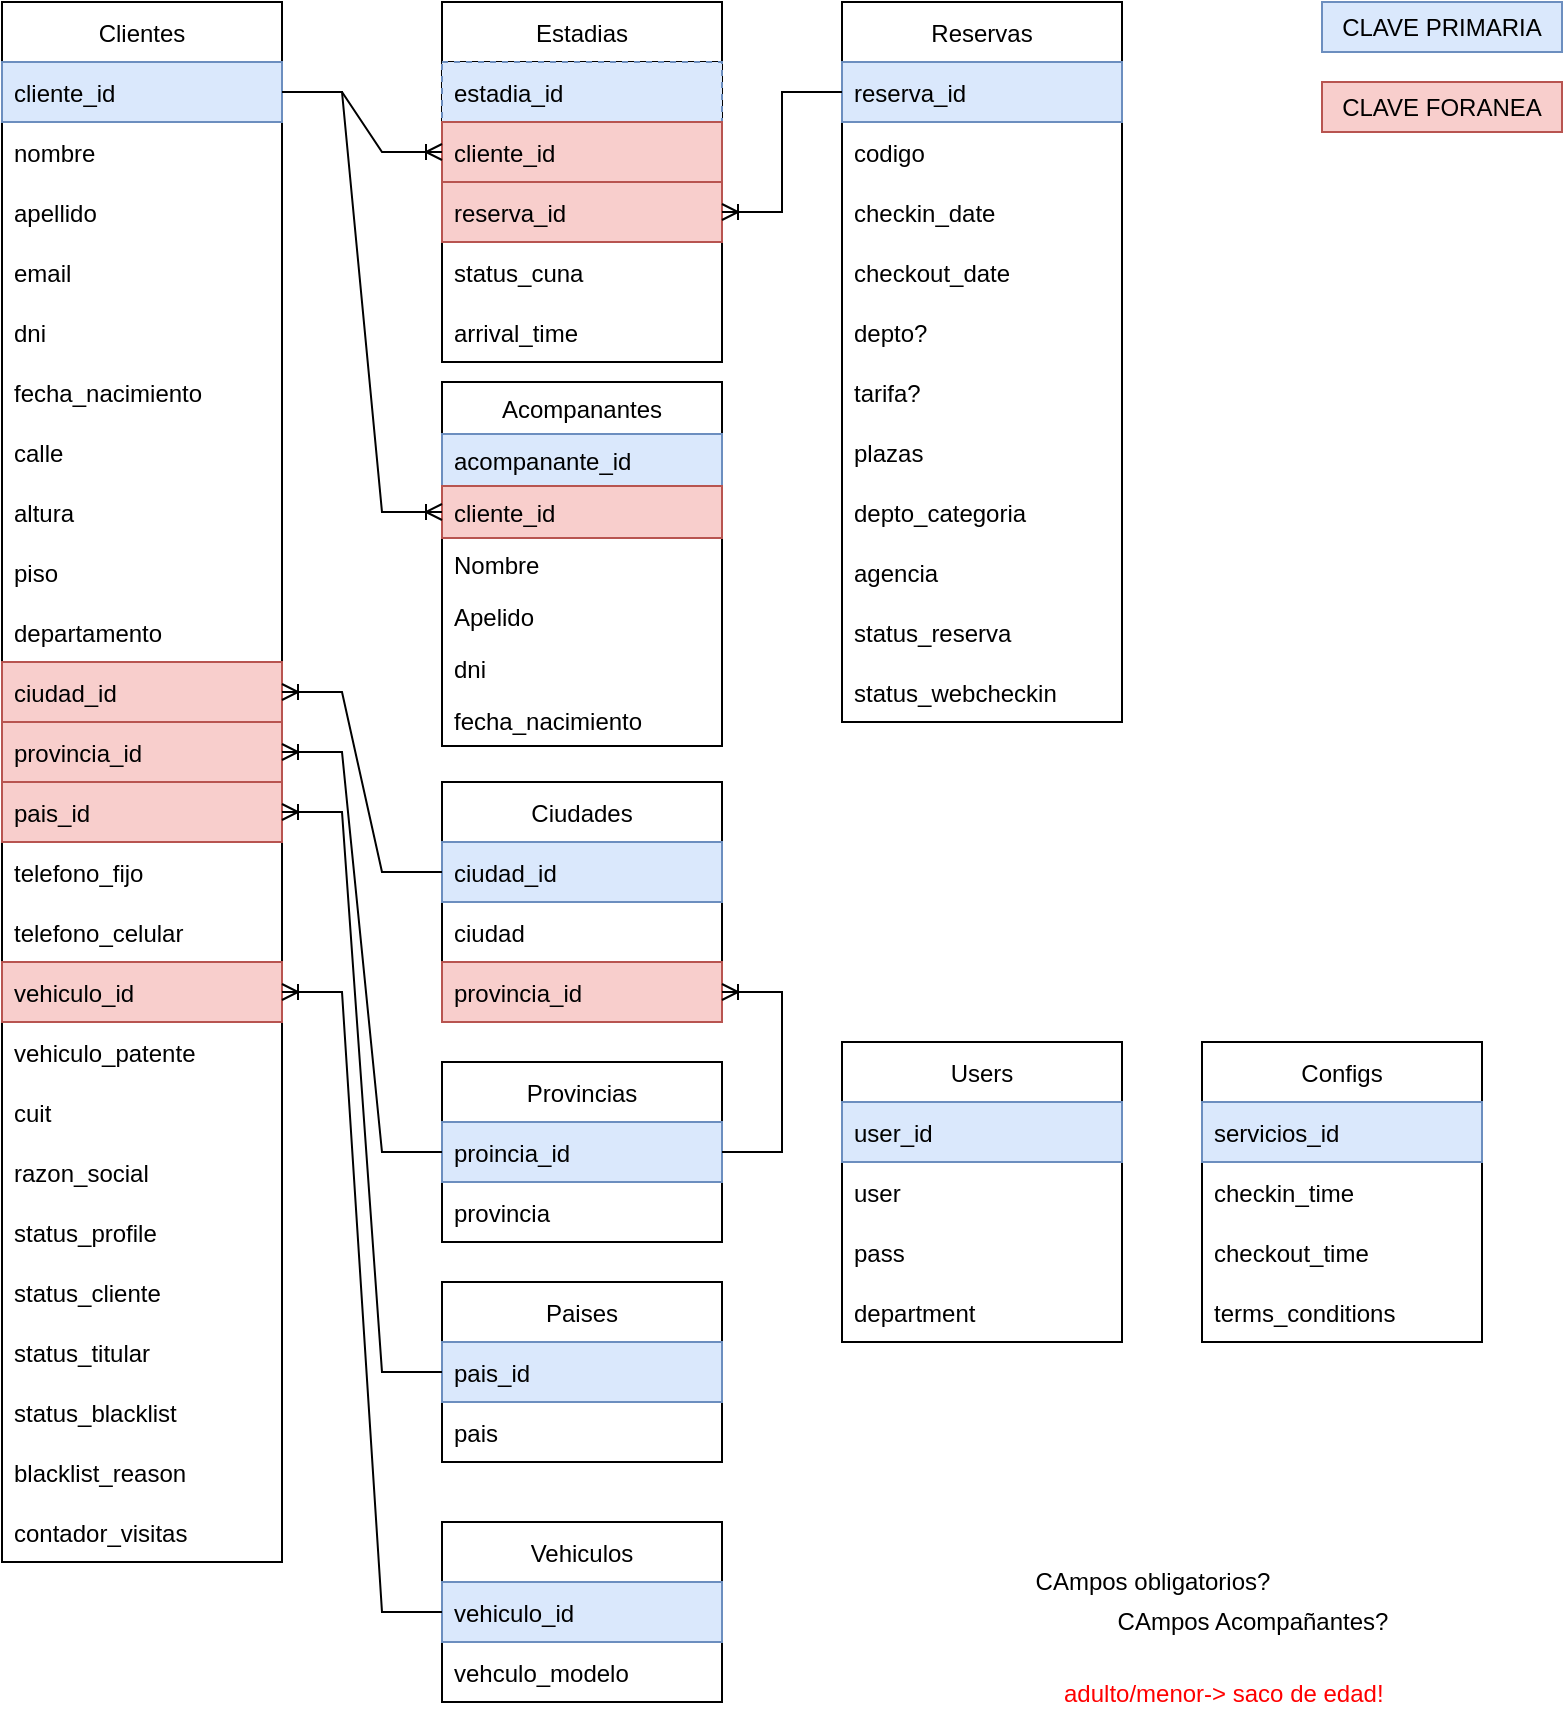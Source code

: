 <mxfile version="16.5.3" type="github" pages="4">
  <diagram id="3-4cgfK8jJckpKzX2dAv" name="DB">
    <mxGraphModel dx="1027" dy="571" grid="1" gridSize="10" guides="1" tooltips="1" connect="1" arrows="1" fold="1" page="1" pageScale="1" pageWidth="827" pageHeight="1169" math="0" shadow="0">
      <root>
        <mxCell id="U2Fqf7ln3tG26uPg-tsL-0" />
        <mxCell id="U2Fqf7ln3tG26uPg-tsL-1" parent="U2Fqf7ln3tG26uPg-tsL-0" />
        <mxCell id="U2Fqf7ln3tG26uPg-tsL-2" value="Users" style="swimlane;fontStyle=0;childLayout=stackLayout;horizontal=1;startSize=30;horizontalStack=0;resizeParent=1;resizeParentMax=0;resizeLast=0;collapsible=1;marginBottom=0;" parent="U2Fqf7ln3tG26uPg-tsL-1" vertex="1">
          <mxGeometry x="460" y="560" width="140" height="150" as="geometry" />
        </mxCell>
        <mxCell id="U2Fqf7ln3tG26uPg-tsL-3" value="user_id" style="text;strokeColor=#6c8ebf;fillColor=#dae8fc;align=left;verticalAlign=middle;spacingLeft=4;spacingRight=4;overflow=hidden;points=[[0,0.5],[1,0.5]];portConstraint=eastwest;rotatable=0;" parent="U2Fqf7ln3tG26uPg-tsL-2" vertex="1">
          <mxGeometry y="30" width="140" height="30" as="geometry" />
        </mxCell>
        <mxCell id="U2Fqf7ln3tG26uPg-tsL-4" value="user" style="text;strokeColor=none;fillColor=none;align=left;verticalAlign=middle;spacingLeft=4;spacingRight=4;overflow=hidden;points=[[0,0.5],[1,0.5]];portConstraint=eastwest;rotatable=0;" parent="U2Fqf7ln3tG26uPg-tsL-2" vertex="1">
          <mxGeometry y="60" width="140" height="30" as="geometry" />
        </mxCell>
        <mxCell id="U2Fqf7ln3tG26uPg-tsL-5" value="pass" style="text;strokeColor=none;fillColor=none;align=left;verticalAlign=middle;spacingLeft=4;spacingRight=4;overflow=hidden;points=[[0,0.5],[1,0.5]];portConstraint=eastwest;rotatable=0;" parent="U2Fqf7ln3tG26uPg-tsL-2" vertex="1">
          <mxGeometry y="90" width="140" height="30" as="geometry" />
        </mxCell>
        <mxCell id="U2Fqf7ln3tG26uPg-tsL-6" value="department" style="text;strokeColor=none;fillColor=none;align=left;verticalAlign=middle;spacingLeft=4;spacingRight=4;overflow=hidden;points=[[0,0.5],[1,0.5]];portConstraint=eastwest;rotatable=0;" parent="U2Fqf7ln3tG26uPg-tsL-2" vertex="1">
          <mxGeometry y="120" width="140" height="30" as="geometry" />
        </mxCell>
        <mxCell id="U2Fqf7ln3tG26uPg-tsL-7" value="Reservas" style="swimlane;fontStyle=0;childLayout=stackLayout;horizontal=1;startSize=30;horizontalStack=0;resizeParent=1;resizeParentMax=0;resizeLast=0;collapsible=1;marginBottom=0;" parent="U2Fqf7ln3tG26uPg-tsL-1" vertex="1">
          <mxGeometry x="460" y="40" width="140" height="360" as="geometry" />
        </mxCell>
        <mxCell id="U2Fqf7ln3tG26uPg-tsL-8" value="reserva_id" style="text;strokeColor=#6c8ebf;fillColor=#dae8fc;align=left;verticalAlign=middle;spacingLeft=4;spacingRight=4;overflow=hidden;points=[[0,0.5],[1,0.5]];portConstraint=eastwest;rotatable=0;" parent="U2Fqf7ln3tG26uPg-tsL-7" vertex="1">
          <mxGeometry y="30" width="140" height="30" as="geometry" />
        </mxCell>
        <mxCell id="U2Fqf7ln3tG26uPg-tsL-9" value="codigo" style="text;strokeColor=none;fillColor=none;align=left;verticalAlign=middle;spacingLeft=4;spacingRight=4;overflow=hidden;points=[[0,0.5],[1,0.5]];portConstraint=eastwest;rotatable=0;" parent="U2Fqf7ln3tG26uPg-tsL-7" vertex="1">
          <mxGeometry y="60" width="140" height="30" as="geometry" />
        </mxCell>
        <mxCell id="U2Fqf7ln3tG26uPg-tsL-10" value="checkin_date" style="text;strokeColor=none;fillColor=none;align=left;verticalAlign=middle;spacingLeft=4;spacingRight=4;overflow=hidden;points=[[0,0.5],[1,0.5]];portConstraint=eastwest;rotatable=0;" parent="U2Fqf7ln3tG26uPg-tsL-7" vertex="1">
          <mxGeometry y="90" width="140" height="30" as="geometry" />
        </mxCell>
        <mxCell id="U2Fqf7ln3tG26uPg-tsL-11" value="checkout_date" style="text;strokeColor=none;fillColor=none;align=left;verticalAlign=middle;spacingLeft=4;spacingRight=4;overflow=hidden;points=[[0,0.5],[1,0.5]];portConstraint=eastwest;rotatable=0;" parent="U2Fqf7ln3tG26uPg-tsL-7" vertex="1">
          <mxGeometry y="120" width="140" height="30" as="geometry" />
        </mxCell>
        <mxCell id="U2Fqf7ln3tG26uPg-tsL-12" value="depto?" style="text;strokeColor=none;fillColor=none;align=left;verticalAlign=middle;spacingLeft=4;spacingRight=4;overflow=hidden;points=[[0,0.5],[1,0.5]];portConstraint=eastwest;rotatable=0;" parent="U2Fqf7ln3tG26uPg-tsL-7" vertex="1">
          <mxGeometry y="150" width="140" height="30" as="geometry" />
        </mxCell>
        <mxCell id="U2Fqf7ln3tG26uPg-tsL-13" value="tarifa?" style="text;strokeColor=none;fillColor=none;align=left;verticalAlign=middle;spacingLeft=4;spacingRight=4;overflow=hidden;points=[[0,0.5],[1,0.5]];portConstraint=eastwest;rotatable=0;" parent="U2Fqf7ln3tG26uPg-tsL-7" vertex="1">
          <mxGeometry y="180" width="140" height="30" as="geometry" />
        </mxCell>
        <mxCell id="U2Fqf7ln3tG26uPg-tsL-14" value="plazas" style="text;strokeColor=none;fillColor=none;align=left;verticalAlign=middle;spacingLeft=4;spacingRight=4;overflow=hidden;points=[[0,0.5],[1,0.5]];portConstraint=eastwest;rotatable=0;" parent="U2Fqf7ln3tG26uPg-tsL-7" vertex="1">
          <mxGeometry y="210" width="140" height="30" as="geometry" />
        </mxCell>
        <mxCell id="U2Fqf7ln3tG26uPg-tsL-15" value="depto_categoria" style="text;strokeColor=none;fillColor=none;align=left;verticalAlign=middle;spacingLeft=4;spacingRight=4;overflow=hidden;points=[[0,0.5],[1,0.5]];portConstraint=eastwest;rotatable=0;" parent="U2Fqf7ln3tG26uPg-tsL-7" vertex="1">
          <mxGeometry y="240" width="140" height="30" as="geometry" />
        </mxCell>
        <mxCell id="U2Fqf7ln3tG26uPg-tsL-16" value="agencia" style="text;strokeColor=none;fillColor=none;align=left;verticalAlign=middle;spacingLeft=4;spacingRight=4;overflow=hidden;points=[[0,0.5],[1,0.5]];portConstraint=eastwest;rotatable=0;" parent="U2Fqf7ln3tG26uPg-tsL-7" vertex="1">
          <mxGeometry y="270" width="140" height="30" as="geometry" />
        </mxCell>
        <mxCell id="r9rM9opgNZ8jiayUwCeN-0" value="status_reserva" style="text;strokeColor=none;fillColor=none;align=left;verticalAlign=middle;spacingLeft=4;spacingRight=4;overflow=hidden;points=[[0,0.5],[1,0.5]];portConstraint=eastwest;rotatable=0;" parent="U2Fqf7ln3tG26uPg-tsL-7" vertex="1">
          <mxGeometry y="300" width="140" height="30" as="geometry" />
        </mxCell>
        <mxCell id="r9rM9opgNZ8jiayUwCeN-1" value="status_webcheckin" style="text;strokeColor=none;fillColor=none;align=left;verticalAlign=middle;spacingLeft=4;spacingRight=4;overflow=hidden;points=[[0,0.5],[1,0.5]];portConstraint=eastwest;rotatable=0;dashed=1;labelBorderColor=none;" parent="U2Fqf7ln3tG26uPg-tsL-7" vertex="1">
          <mxGeometry y="330" width="140" height="30" as="geometry" />
        </mxCell>
        <mxCell id="U2Fqf7ln3tG26uPg-tsL-18" value="Clientes" style="swimlane;fontStyle=0;childLayout=stackLayout;horizontal=1;startSize=30;horizontalStack=0;resizeParent=1;resizeParentMax=0;resizeLast=0;collapsible=1;marginBottom=0;" parent="U2Fqf7ln3tG26uPg-tsL-1" vertex="1">
          <mxGeometry x="40" y="40" width="140" height="780" as="geometry" />
        </mxCell>
        <mxCell id="U2Fqf7ln3tG26uPg-tsL-19" value="cliente_id" style="text;strokeColor=#6c8ebf;fillColor=#dae8fc;align=left;verticalAlign=middle;spacingLeft=4;spacingRight=4;overflow=hidden;points=[[0,0.5],[1,0.5]];portConstraint=eastwest;rotatable=0;" parent="U2Fqf7ln3tG26uPg-tsL-18" vertex="1">
          <mxGeometry y="30" width="140" height="30" as="geometry" />
        </mxCell>
        <mxCell id="U2Fqf7ln3tG26uPg-tsL-20" value="nombre" style="text;strokeColor=none;fillColor=none;align=left;verticalAlign=middle;spacingLeft=4;spacingRight=4;overflow=hidden;points=[[0,0.5],[1,0.5]];portConstraint=eastwest;rotatable=0;" parent="U2Fqf7ln3tG26uPg-tsL-18" vertex="1">
          <mxGeometry y="60" width="140" height="30" as="geometry" />
        </mxCell>
        <mxCell id="U2Fqf7ln3tG26uPg-tsL-21" value="apellido" style="text;strokeColor=none;fillColor=none;align=left;verticalAlign=middle;spacingLeft=4;spacingRight=4;overflow=hidden;points=[[0,0.5],[1,0.5]];portConstraint=eastwest;rotatable=0;" parent="U2Fqf7ln3tG26uPg-tsL-18" vertex="1">
          <mxGeometry y="90" width="140" height="30" as="geometry" />
        </mxCell>
        <mxCell id="U2Fqf7ln3tG26uPg-tsL-33" value="email" style="text;strokeColor=none;fillColor=none;align=left;verticalAlign=middle;spacingLeft=4;spacingRight=4;overflow=hidden;points=[[0,0.5],[1,0.5]];portConstraint=eastwest;rotatable=0;" parent="U2Fqf7ln3tG26uPg-tsL-18" vertex="1">
          <mxGeometry y="120" width="140" height="30" as="geometry" />
        </mxCell>
        <mxCell id="U2Fqf7ln3tG26uPg-tsL-22" value="dni" style="text;strokeColor=none;fillColor=none;align=left;verticalAlign=middle;spacingLeft=4;spacingRight=4;overflow=hidden;points=[[0,0.5],[1,0.5]];portConstraint=eastwest;rotatable=0;" parent="U2Fqf7ln3tG26uPg-tsL-18" vertex="1">
          <mxGeometry y="150" width="140" height="30" as="geometry" />
        </mxCell>
        <mxCell id="U2Fqf7ln3tG26uPg-tsL-23" value="fecha_nacimiento" style="text;strokeColor=none;fillColor=none;align=left;verticalAlign=middle;spacingLeft=4;spacingRight=4;overflow=hidden;points=[[0,0.5],[1,0.5]];portConstraint=eastwest;rotatable=0;" parent="U2Fqf7ln3tG26uPg-tsL-18" vertex="1">
          <mxGeometry y="180" width="140" height="30" as="geometry" />
        </mxCell>
        <mxCell id="U2Fqf7ln3tG26uPg-tsL-24" value="calle" style="text;strokeColor=none;fillColor=none;align=left;verticalAlign=middle;spacingLeft=4;spacingRight=4;overflow=hidden;points=[[0,0.5],[1,0.5]];portConstraint=eastwest;rotatable=0;" parent="U2Fqf7ln3tG26uPg-tsL-18" vertex="1">
          <mxGeometry y="210" width="140" height="30" as="geometry" />
        </mxCell>
        <mxCell id="U2Fqf7ln3tG26uPg-tsL-25" value="altura" style="text;strokeColor=none;fillColor=none;align=left;verticalAlign=middle;spacingLeft=4;spacingRight=4;overflow=hidden;points=[[0,0.5],[1,0.5]];portConstraint=eastwest;rotatable=0;" parent="U2Fqf7ln3tG26uPg-tsL-18" vertex="1">
          <mxGeometry y="240" width="140" height="30" as="geometry" />
        </mxCell>
        <mxCell id="U2Fqf7ln3tG26uPg-tsL-26" value="piso" style="text;strokeColor=none;fillColor=none;align=left;verticalAlign=middle;spacingLeft=4;spacingRight=4;overflow=hidden;points=[[0,0.5],[1,0.5]];portConstraint=eastwest;rotatable=0;" parent="U2Fqf7ln3tG26uPg-tsL-18" vertex="1">
          <mxGeometry y="270" width="140" height="30" as="geometry" />
        </mxCell>
        <mxCell id="U2Fqf7ln3tG26uPg-tsL-27" value="departamento" style="text;strokeColor=none;fillColor=none;align=left;verticalAlign=middle;spacingLeft=4;spacingRight=4;overflow=hidden;points=[[0,0.5],[1,0.5]];portConstraint=eastwest;rotatable=0;" parent="U2Fqf7ln3tG26uPg-tsL-18" vertex="1">
          <mxGeometry y="300" width="140" height="30" as="geometry" />
        </mxCell>
        <mxCell id="U2Fqf7ln3tG26uPg-tsL-28" value="ciudad_id" style="text;strokeColor=#b85450;fillColor=#f8cecc;align=left;verticalAlign=middle;spacingLeft=4;spacingRight=4;overflow=hidden;points=[[0,0.5],[1,0.5]];portConstraint=eastwest;rotatable=0;" parent="U2Fqf7ln3tG26uPg-tsL-18" vertex="1">
          <mxGeometry y="330" width="140" height="30" as="geometry" />
        </mxCell>
        <mxCell id="U2Fqf7ln3tG26uPg-tsL-29" value="provincia_id" style="text;strokeColor=#b85450;fillColor=#f8cecc;align=left;verticalAlign=middle;spacingLeft=4;spacingRight=4;overflow=hidden;points=[[0,0.5],[1,0.5]];portConstraint=eastwest;rotatable=0;" parent="U2Fqf7ln3tG26uPg-tsL-18" vertex="1">
          <mxGeometry y="360" width="140" height="30" as="geometry" />
        </mxCell>
        <mxCell id="U2Fqf7ln3tG26uPg-tsL-30" value="pais_id" style="text;strokeColor=#b85450;fillColor=#f8cecc;align=left;verticalAlign=middle;spacingLeft=4;spacingRight=4;overflow=hidden;points=[[0,0.5],[1,0.5]];portConstraint=eastwest;rotatable=0;" parent="U2Fqf7ln3tG26uPg-tsL-18" vertex="1">
          <mxGeometry y="390" width="140" height="30" as="geometry" />
        </mxCell>
        <mxCell id="U2Fqf7ln3tG26uPg-tsL-31" value="telefono_fijo" style="text;strokeColor=none;fillColor=none;align=left;verticalAlign=middle;spacingLeft=4;spacingRight=4;overflow=hidden;points=[[0,0.5],[1,0.5]];portConstraint=eastwest;rotatable=0;" parent="U2Fqf7ln3tG26uPg-tsL-18" vertex="1">
          <mxGeometry y="420" width="140" height="30" as="geometry" />
        </mxCell>
        <mxCell id="U2Fqf7ln3tG26uPg-tsL-32" value="telefono_celular" style="text;strokeColor=none;fillColor=none;align=left;verticalAlign=middle;spacingLeft=4;spacingRight=4;overflow=hidden;points=[[0,0.5],[1,0.5]];portConstraint=eastwest;rotatable=0;" parent="U2Fqf7ln3tG26uPg-tsL-18" vertex="1">
          <mxGeometry y="450" width="140" height="30" as="geometry" />
        </mxCell>
        <mxCell id="U2Fqf7ln3tG26uPg-tsL-34" value="vehiculo_id" style="text;strokeColor=#b85450;fillColor=#f8cecc;align=left;verticalAlign=middle;spacingLeft=4;spacingRight=4;overflow=hidden;points=[[0,0.5],[1,0.5]];portConstraint=eastwest;rotatable=0;" parent="U2Fqf7ln3tG26uPg-tsL-18" vertex="1">
          <mxGeometry y="480" width="140" height="30" as="geometry" />
        </mxCell>
        <mxCell id="U2Fqf7ln3tG26uPg-tsL-35" value="vehiculo_patente" style="text;strokeColor=none;fillColor=none;align=left;verticalAlign=middle;spacingLeft=4;spacingRight=4;overflow=hidden;points=[[0,0.5],[1,0.5]];portConstraint=eastwest;rotatable=0;" parent="U2Fqf7ln3tG26uPg-tsL-18" vertex="1">
          <mxGeometry y="510" width="140" height="30" as="geometry" />
        </mxCell>
        <mxCell id="j5dUsQm7dTyoc2hbwgwh-3" value="cuit" style="text;strokeColor=none;fillColor=none;align=left;verticalAlign=middle;spacingLeft=4;spacingRight=4;overflow=hidden;points=[[0,0.5],[1,0.5]];portConstraint=eastwest;rotatable=0;" parent="U2Fqf7ln3tG26uPg-tsL-18" vertex="1">
          <mxGeometry y="540" width="140" height="30" as="geometry" />
        </mxCell>
        <mxCell id="j5dUsQm7dTyoc2hbwgwh-4" value="razon_social" style="text;strokeColor=none;fillColor=none;align=left;verticalAlign=middle;spacingLeft=4;spacingRight=4;overflow=hidden;points=[[0,0.5],[1,0.5]];portConstraint=eastwest;rotatable=0;" parent="U2Fqf7ln3tG26uPg-tsL-18" vertex="1">
          <mxGeometry y="570" width="140" height="30" as="geometry" />
        </mxCell>
        <mxCell id="z9NjPIREsOm1IvFADI_A-0" value="status_profile" style="text;strokeColor=none;fillColor=none;align=left;verticalAlign=middle;spacingLeft=4;spacingRight=4;overflow=hidden;points=[[0,0.5],[1,0.5]];portConstraint=eastwest;rotatable=0;fontColor=#000000;" parent="U2Fqf7ln3tG26uPg-tsL-18" vertex="1">
          <mxGeometry y="600" width="140" height="30" as="geometry" />
        </mxCell>
        <mxCell id="2wownA70u9_uN37aSLiX-1" value="status_cliente" style="text;strokeColor=none;fillColor=none;align=left;verticalAlign=middle;spacingLeft=4;spacingRight=4;overflow=hidden;points=[[0,0.5],[1,0.5]];portConstraint=eastwest;rotatable=0;fontColor=#000000;" parent="U2Fqf7ln3tG26uPg-tsL-18" vertex="1">
          <mxGeometry y="630" width="140" height="30" as="geometry" />
        </mxCell>
        <mxCell id="U2Fqf7ln3tG26uPg-tsL-36" value="status_titular" style="text;align=left;verticalAlign=middle;spacingLeft=4;spacingRight=4;overflow=hidden;points=[[0,0.5],[1,0.5]];portConstraint=eastwest;rotatable=0;fontColor=#000000;" parent="U2Fqf7ln3tG26uPg-tsL-18" vertex="1">
          <mxGeometry y="660" width="140" height="30" as="geometry" />
        </mxCell>
        <mxCell id="2wownA70u9_uN37aSLiX-2" value="status_blacklist" style="text;strokeColor=none;fillColor=none;align=left;verticalAlign=middle;spacingLeft=4;spacingRight=4;overflow=hidden;points=[[0,0.5],[1,0.5]];portConstraint=eastwest;rotatable=0;fontColor=#000000;" parent="U2Fqf7ln3tG26uPg-tsL-18" vertex="1">
          <mxGeometry y="690" width="140" height="30" as="geometry" />
        </mxCell>
        <mxCell id="2wownA70u9_uN37aSLiX-3" value="blacklist_reason" style="text;strokeColor=none;fillColor=none;align=left;verticalAlign=middle;spacingLeft=4;spacingRight=4;overflow=hidden;points=[[0,0.5],[1,0.5]];portConstraint=eastwest;rotatable=0;fontColor=#000000;" parent="U2Fqf7ln3tG26uPg-tsL-18" vertex="1">
          <mxGeometry y="720" width="140" height="30" as="geometry" />
        </mxCell>
        <mxCell id="U2Fqf7ln3tG26uPg-tsL-37" value="contador_visitas" style="text;strokeColor=none;fillColor=none;align=left;verticalAlign=middle;spacingLeft=4;spacingRight=4;overflow=hidden;points=[[0,0.5],[1,0.5]];portConstraint=eastwest;rotatable=0;fontColor=#000000;" parent="U2Fqf7ln3tG26uPg-tsL-18" vertex="1">
          <mxGeometry y="750" width="140" height="30" as="geometry" />
        </mxCell>
        <mxCell id="U2Fqf7ln3tG26uPg-tsL-38" value="Estadias" style="swimlane;fontStyle=0;childLayout=stackLayout;horizontal=1;startSize=30;horizontalStack=0;resizeParent=1;resizeParentMax=0;resizeLast=0;collapsible=1;marginBottom=0;" parent="U2Fqf7ln3tG26uPg-tsL-1" vertex="1">
          <mxGeometry x="260" y="40" width="140" height="180" as="geometry" />
        </mxCell>
        <mxCell id="U2Fqf7ln3tG26uPg-tsL-41" value="estadia_id" style="text;strokeColor=#6c8ebf;fillColor=#dae8fc;align=left;verticalAlign=middle;spacingLeft=4;spacingRight=4;overflow=hidden;points=[[0,0.5],[1,0.5]];portConstraint=eastwest;rotatable=0;dashed=1;labelBorderColor=none;" parent="U2Fqf7ln3tG26uPg-tsL-38" vertex="1">
          <mxGeometry y="30" width="140" height="30" as="geometry" />
        </mxCell>
        <mxCell id="U2Fqf7ln3tG26uPg-tsL-39" value="cliente_id" style="text;strokeColor=#b85450;fillColor=#f8cecc;align=left;verticalAlign=middle;spacingLeft=4;spacingRight=4;overflow=hidden;points=[[0,0.5],[1,0.5]];portConstraint=eastwest;rotatable=0;" parent="U2Fqf7ln3tG26uPg-tsL-38" vertex="1">
          <mxGeometry y="60" width="140" height="30" as="geometry" />
        </mxCell>
        <mxCell id="U2Fqf7ln3tG26uPg-tsL-40" value="reserva_id" style="text;strokeColor=#b85450;fillColor=#f8cecc;align=left;verticalAlign=middle;spacingLeft=4;spacingRight=4;overflow=hidden;points=[[0,0.5],[1,0.5]];portConstraint=eastwest;rotatable=0;" parent="U2Fqf7ln3tG26uPg-tsL-38" vertex="1">
          <mxGeometry y="90" width="140" height="30" as="geometry" />
        </mxCell>
        <mxCell id="Quu-umZGqRyDW1_2w_EG-3" value="status_cuna" style="text;strokeColor=none;fillColor=none;align=left;verticalAlign=middle;spacingLeft=4;spacingRight=4;overflow=hidden;points=[[0,0.5],[1,0.5]];portConstraint=eastwest;rotatable=0;dashed=1;labelBorderColor=none;" parent="U2Fqf7ln3tG26uPg-tsL-38" vertex="1">
          <mxGeometry y="120" width="140" height="30" as="geometry" />
        </mxCell>
        <mxCell id="Quu-umZGqRyDW1_2w_EG-2" value="arrival_time" style="text;strokeColor=none;fillColor=none;align=left;verticalAlign=middle;spacingLeft=4;spacingRight=4;overflow=hidden;points=[[0,0.5],[1,0.5]];portConstraint=eastwest;rotatable=0;dashed=1;labelBorderColor=none;" parent="U2Fqf7ln3tG26uPg-tsL-38" vertex="1">
          <mxGeometry y="150" width="140" height="30" as="geometry" />
        </mxCell>
        <mxCell id="U2Fqf7ln3tG26uPg-tsL-42" value="" style="edgeStyle=entityRelationEdgeStyle;fontSize=12;html=1;endArrow=ERoneToMany;rounded=0;" parent="U2Fqf7ln3tG26uPg-tsL-1" source="U2Fqf7ln3tG26uPg-tsL-8" target="U2Fqf7ln3tG26uPg-tsL-40" edge="1">
          <mxGeometry width="100" height="100" relative="1" as="geometry">
            <mxPoint x="490" y="630" as="sourcePoint" />
            <mxPoint x="590" y="530" as="targetPoint" />
          </mxGeometry>
        </mxCell>
        <mxCell id="U2Fqf7ln3tG26uPg-tsL-43" value="" style="edgeStyle=entityRelationEdgeStyle;fontSize=12;html=1;endArrow=ERoneToMany;rounded=0;" parent="U2Fqf7ln3tG26uPg-tsL-1" source="U2Fqf7ln3tG26uPg-tsL-19" target="U2Fqf7ln3tG26uPg-tsL-39" edge="1">
          <mxGeometry width="100" height="100" relative="1" as="geometry">
            <mxPoint x="280" y="600" as="sourcePoint" />
            <mxPoint x="330" y="480" as="targetPoint" />
          </mxGeometry>
        </mxCell>
        <mxCell id="U2Fqf7ln3tG26uPg-tsL-44" value="Vehiculos" style="swimlane;fontStyle=0;childLayout=stackLayout;horizontal=1;startSize=30;horizontalStack=0;resizeParent=1;resizeParentMax=0;resizeLast=0;collapsible=1;marginBottom=0;labelBorderColor=none;fontColor=#000000;strokeColor=default;fillColor=none;" parent="U2Fqf7ln3tG26uPg-tsL-1" vertex="1">
          <mxGeometry x="260" y="800" width="140" height="90" as="geometry" />
        </mxCell>
        <mxCell id="U2Fqf7ln3tG26uPg-tsL-45" value="vehiculo_id" style="text;strokeColor=#6c8ebf;fillColor=#dae8fc;align=left;verticalAlign=middle;spacingLeft=4;spacingRight=4;overflow=hidden;points=[[0,0.5],[1,0.5]];portConstraint=eastwest;rotatable=0;labelBorderColor=none;" parent="U2Fqf7ln3tG26uPg-tsL-44" vertex="1">
          <mxGeometry y="30" width="140" height="30" as="geometry" />
        </mxCell>
        <mxCell id="U2Fqf7ln3tG26uPg-tsL-46" value="vehculo_modelo" style="text;strokeColor=none;fillColor=none;align=left;verticalAlign=middle;spacingLeft=4;spacingRight=4;overflow=hidden;points=[[0,0.5],[1,0.5]];portConstraint=eastwest;rotatable=0;labelBorderColor=none;fontColor=#000000;" parent="U2Fqf7ln3tG26uPg-tsL-44" vertex="1">
          <mxGeometry y="60" width="140" height="30" as="geometry" />
        </mxCell>
        <mxCell id="U2Fqf7ln3tG26uPg-tsL-47" value="Paises" style="swimlane;fontStyle=0;childLayout=stackLayout;horizontal=1;startSize=30;horizontalStack=0;resizeParent=1;resizeParentMax=0;resizeLast=0;collapsible=1;marginBottom=0;labelBorderColor=none;fontColor=#000000;strokeColor=default;fillColor=none;" parent="U2Fqf7ln3tG26uPg-tsL-1" vertex="1">
          <mxGeometry x="260" y="680" width="140" height="90" as="geometry" />
        </mxCell>
        <mxCell id="U2Fqf7ln3tG26uPg-tsL-48" value="pais_id    " style="text;strokeColor=#6c8ebf;fillColor=#dae8fc;align=left;verticalAlign=middle;spacingLeft=4;spacingRight=4;overflow=hidden;points=[[0,0.5],[1,0.5]];portConstraint=eastwest;rotatable=0;labelBorderColor=none;" parent="U2Fqf7ln3tG26uPg-tsL-47" vertex="1">
          <mxGeometry y="30" width="140" height="30" as="geometry" />
        </mxCell>
        <mxCell id="U2Fqf7ln3tG26uPg-tsL-49" value="pais" style="text;strokeColor=none;fillColor=none;align=left;verticalAlign=middle;spacingLeft=4;spacingRight=4;overflow=hidden;points=[[0,0.5],[1,0.5]];portConstraint=eastwest;rotatable=0;labelBorderColor=none;fontColor=#000000;" parent="U2Fqf7ln3tG26uPg-tsL-47" vertex="1">
          <mxGeometry y="60" width="140" height="30" as="geometry" />
        </mxCell>
        <mxCell id="U2Fqf7ln3tG26uPg-tsL-50" value="Provincias" style="swimlane;fontStyle=0;childLayout=stackLayout;horizontal=1;startSize=30;horizontalStack=0;resizeParent=1;resizeParentMax=0;resizeLast=0;collapsible=1;marginBottom=0;labelBorderColor=none;fontColor=#000000;strokeColor=default;fillColor=none;" parent="U2Fqf7ln3tG26uPg-tsL-1" vertex="1">
          <mxGeometry x="260" y="570" width="140" height="90" as="geometry" />
        </mxCell>
        <mxCell id="U2Fqf7ln3tG26uPg-tsL-51" value="proincia_id" style="text;strokeColor=#6c8ebf;fillColor=#dae8fc;align=left;verticalAlign=middle;spacingLeft=4;spacingRight=4;overflow=hidden;points=[[0,0.5],[1,0.5]];portConstraint=eastwest;rotatable=0;labelBorderColor=none;" parent="U2Fqf7ln3tG26uPg-tsL-50" vertex="1">
          <mxGeometry y="30" width="140" height="30" as="geometry" />
        </mxCell>
        <mxCell id="U2Fqf7ln3tG26uPg-tsL-52" value="provincia" style="text;strokeColor=none;fillColor=none;align=left;verticalAlign=middle;spacingLeft=4;spacingRight=4;overflow=hidden;points=[[0,0.5],[1,0.5]];portConstraint=eastwest;rotatable=0;labelBorderColor=none;fontColor=#000000;" parent="U2Fqf7ln3tG26uPg-tsL-50" vertex="1">
          <mxGeometry y="60" width="140" height="30" as="geometry" />
        </mxCell>
        <mxCell id="U2Fqf7ln3tG26uPg-tsL-53" value="Ciudades" style="swimlane;fontStyle=0;childLayout=stackLayout;horizontal=1;startSize=30;horizontalStack=0;resizeParent=1;resizeParentMax=0;resizeLast=0;collapsible=1;marginBottom=0;labelBorderColor=none;fontColor=#000000;strokeColor=default;fillColor=none;" parent="U2Fqf7ln3tG26uPg-tsL-1" vertex="1">
          <mxGeometry x="260" y="430" width="140" height="120" as="geometry" />
        </mxCell>
        <mxCell id="U2Fqf7ln3tG26uPg-tsL-54" value="ciudad_id" style="text;strokeColor=#6c8ebf;fillColor=#dae8fc;align=left;verticalAlign=middle;spacingLeft=4;spacingRight=4;overflow=hidden;points=[[0,0.5],[1,0.5]];portConstraint=eastwest;rotatable=0;labelBorderColor=none;" parent="U2Fqf7ln3tG26uPg-tsL-53" vertex="1">
          <mxGeometry y="30" width="140" height="30" as="geometry" />
        </mxCell>
        <mxCell id="U2Fqf7ln3tG26uPg-tsL-55" value="ciudad" style="text;strokeColor=none;fillColor=none;align=left;verticalAlign=middle;spacingLeft=4;spacingRight=4;overflow=hidden;points=[[0,0.5],[1,0.5]];portConstraint=eastwest;rotatable=0;labelBorderColor=none;fontColor=#000000;" parent="U2Fqf7ln3tG26uPg-tsL-53" vertex="1">
          <mxGeometry y="60" width="140" height="30" as="geometry" />
        </mxCell>
        <mxCell id="U2Fqf7ln3tG26uPg-tsL-56" value="provincia_id" style="text;strokeColor=#b85450;fillColor=#f8cecc;align=left;verticalAlign=middle;spacingLeft=4;spacingRight=4;overflow=hidden;points=[[0,0.5],[1,0.5]];portConstraint=eastwest;rotatable=0;labelBorderColor=none;" parent="U2Fqf7ln3tG26uPg-tsL-53" vertex="1">
          <mxGeometry y="90" width="140" height="30" as="geometry" />
        </mxCell>
        <mxCell id="U2Fqf7ln3tG26uPg-tsL-57" value="" style="edgeStyle=entityRelationEdgeStyle;fontSize=12;html=1;endArrow=ERoneToMany;rounded=0;fontColor=#000000;" parent="U2Fqf7ln3tG26uPg-tsL-1" source="U2Fqf7ln3tG26uPg-tsL-45" target="U2Fqf7ln3tG26uPg-tsL-34" edge="1">
          <mxGeometry width="100" height="100" relative="1" as="geometry">
            <mxPoint x="500" y="620" as="sourcePoint" />
            <mxPoint x="220" y="630" as="targetPoint" />
          </mxGeometry>
        </mxCell>
        <mxCell id="U2Fqf7ln3tG26uPg-tsL-58" value="" style="edgeStyle=entityRelationEdgeStyle;fontSize=12;html=1;endArrow=ERoneToMany;rounded=0;fontColor=#000000;" parent="U2Fqf7ln3tG26uPg-tsL-1" source="U2Fqf7ln3tG26uPg-tsL-54" target="U2Fqf7ln3tG26uPg-tsL-28" edge="1">
          <mxGeometry width="100" height="100" relative="1" as="geometry">
            <mxPoint x="410" y="490" as="sourcePoint" />
            <mxPoint x="210" y="190" as="targetPoint" />
          </mxGeometry>
        </mxCell>
        <mxCell id="U2Fqf7ln3tG26uPg-tsL-59" value="" style="edgeStyle=entityRelationEdgeStyle;fontSize=12;html=1;endArrow=ERoneToMany;rounded=0;fontColor=#000000;" parent="U2Fqf7ln3tG26uPg-tsL-1" source="U2Fqf7ln3tG26uPg-tsL-51" target="U2Fqf7ln3tG26uPg-tsL-29" edge="1">
          <mxGeometry width="100" height="100" relative="1" as="geometry">
            <mxPoint x="420" y="500" as="sourcePoint" />
            <mxPoint x="520" y="400" as="targetPoint" />
          </mxGeometry>
        </mxCell>
        <mxCell id="U2Fqf7ln3tG26uPg-tsL-60" value="" style="edgeStyle=entityRelationEdgeStyle;fontSize=12;html=1;endArrow=ERoneToMany;rounded=0;fontColor=#000000;" parent="U2Fqf7ln3tG26uPg-tsL-1" source="U2Fqf7ln3tG26uPg-tsL-48" target="U2Fqf7ln3tG26uPg-tsL-30" edge="1">
          <mxGeometry width="100" height="100" relative="1" as="geometry">
            <mxPoint x="400" y="320" as="sourcePoint" />
            <mxPoint x="500" y="220" as="targetPoint" />
          </mxGeometry>
        </mxCell>
        <mxCell id="U2Fqf7ln3tG26uPg-tsL-61" value="" style="edgeStyle=entityRelationEdgeStyle;fontSize=12;html=1;endArrow=ERoneToMany;rounded=0;fontColor=#000000;" parent="U2Fqf7ln3tG26uPg-tsL-1" source="U2Fqf7ln3tG26uPg-tsL-51" target="U2Fqf7ln3tG26uPg-tsL-56" edge="1">
          <mxGeometry width="100" height="100" relative="1" as="geometry">
            <mxPoint x="414" y="490" as="sourcePoint" />
            <mxPoint x="514" y="390" as="targetPoint" />
          </mxGeometry>
        </mxCell>
        <mxCell id="U2Fqf7ln3tG26uPg-tsL-62" value="CLAVE PRIMARIA" style="rounded=0;whiteSpace=wrap;html=1;labelBorderColor=none;strokeColor=#6c8ebf;fillColor=#dae8fc;" parent="U2Fqf7ln3tG26uPg-tsL-1" vertex="1">
          <mxGeometry x="700" y="40" width="120" height="25" as="geometry" />
        </mxCell>
        <mxCell id="U2Fqf7ln3tG26uPg-tsL-63" value="CLAVE FORANEA" style="rounded=0;whiteSpace=wrap;html=1;labelBorderColor=none;strokeColor=#b85450;fillColor=#f8cecc;" parent="U2Fqf7ln3tG26uPg-tsL-1" vertex="1">
          <mxGeometry x="700" y="80" width="120" height="25" as="geometry" />
        </mxCell>
        <mxCell id="IUY_ys3q2TA0QobvPPys-0" value="&lt;div&gt;CAmpos obligatorios?&lt;/div&gt;" style="text;html=1;align=center;verticalAlign=middle;resizable=0;points=[];autosize=1;strokeColor=none;fillColor=none;fontColor=#000000;" parent="U2Fqf7ln3tG26uPg-tsL-1" vertex="1">
          <mxGeometry x="550" y="820" width="130" height="20" as="geometry" />
        </mxCell>
        <mxCell id="IUY_ys3q2TA0QobvPPys-1" value="&lt;div&gt;CAmpos Acompañantes?&lt;br&gt;&lt;/div&gt;" style="text;html=1;align=center;verticalAlign=middle;resizable=0;points=[];autosize=1;strokeColor=none;fillColor=none;fontColor=#000000;" parent="U2Fqf7ln3tG26uPg-tsL-1" vertex="1">
          <mxGeometry x="590" y="840" width="150" height="20" as="geometry" />
        </mxCell>
        <mxCell id="2wownA70u9_uN37aSLiX-0" value="adulto/menor-&gt; saco de edad!" style="text;strokeColor=none;fillColor=none;align=left;verticalAlign=middle;spacingLeft=4;spacingRight=4;overflow=hidden;points=[[0,0.5],[1,0.5]];portConstraint=eastwest;rotatable=0;fontColor=#FF0000;" parent="U2Fqf7ln3tG26uPg-tsL-1" vertex="1">
          <mxGeometry x="565" y="870" width="200" height="30" as="geometry" />
        </mxCell>
        <mxCell id="j5dUsQm7dTyoc2hbwgwh-10" value="Configs" style="swimlane;fontStyle=0;childLayout=stackLayout;horizontal=1;startSize=30;horizontalStack=0;resizeParent=1;resizeParentMax=0;resizeLast=0;collapsible=1;marginBottom=0;fontColor=#000000;" parent="U2Fqf7ln3tG26uPg-tsL-1" vertex="1">
          <mxGeometry x="640" y="560" width="140" height="150" as="geometry" />
        </mxCell>
        <mxCell id="j5dUsQm7dTyoc2hbwgwh-14" value="servicios_id" style="text;strokeColor=#6c8ebf;fillColor=#dae8fc;align=left;verticalAlign=middle;spacingLeft=4;spacingRight=4;overflow=hidden;points=[[0,0.5],[1,0.5]];portConstraint=eastwest;rotatable=0;" parent="j5dUsQm7dTyoc2hbwgwh-10" vertex="1">
          <mxGeometry y="30" width="140" height="30" as="geometry" />
        </mxCell>
        <mxCell id="j5dUsQm7dTyoc2hbwgwh-11" value="checkin_time" style="text;strokeColor=none;fillColor=none;align=left;verticalAlign=middle;spacingLeft=4;spacingRight=4;overflow=hidden;points=[[0,0.5],[1,0.5]];portConstraint=eastwest;rotatable=0;fontColor=#000000;" parent="j5dUsQm7dTyoc2hbwgwh-10" vertex="1">
          <mxGeometry y="60" width="140" height="30" as="geometry" />
        </mxCell>
        <mxCell id="j5dUsQm7dTyoc2hbwgwh-12" value="checkout_time" style="text;strokeColor=none;fillColor=none;align=left;verticalAlign=middle;spacingLeft=4;spacingRight=4;overflow=hidden;points=[[0,0.5],[1,0.5]];portConstraint=eastwest;rotatable=0;fontColor=#000000;" parent="j5dUsQm7dTyoc2hbwgwh-10" vertex="1">
          <mxGeometry y="90" width="140" height="30" as="geometry" />
        </mxCell>
        <mxCell id="j5dUsQm7dTyoc2hbwgwh-13" value="terms_conditions" style="text;strokeColor=none;fillColor=none;align=left;verticalAlign=middle;spacingLeft=4;spacingRight=4;overflow=hidden;points=[[0,0.5],[1,0.5]];portConstraint=eastwest;rotatable=0;fontColor=#000000;" parent="j5dUsQm7dTyoc2hbwgwh-10" vertex="1">
          <mxGeometry y="120" width="140" height="30" as="geometry" />
        </mxCell>
        <mxCell id="z9NjPIREsOm1IvFADI_A-5" value="Acompanantes" style="swimlane;fontStyle=0;childLayout=stackLayout;horizontal=1;startSize=26;fillColor=none;horizontalStack=0;resizeParent=1;resizeParentMax=0;resizeLast=0;collapsible=1;marginBottom=0;" parent="U2Fqf7ln3tG26uPg-tsL-1" vertex="1">
          <mxGeometry x="260" y="230" width="140" height="182" as="geometry" />
        </mxCell>
        <mxCell id="z9NjPIREsOm1IvFADI_A-6" value="acompanante_id" style="text;strokeColor=#6c8ebf;fillColor=#dae8fc;align=left;verticalAlign=top;spacingLeft=4;spacingRight=4;overflow=hidden;rotatable=0;points=[[0,0.5],[1,0.5]];portConstraint=eastwest;" parent="z9NjPIREsOm1IvFADI_A-5" vertex="1">
          <mxGeometry y="26" width="140" height="26" as="geometry" />
        </mxCell>
        <mxCell id="z9NjPIREsOm1IvFADI_A-7" value="cliente_id" style="text;strokeColor=#b85450;fillColor=#f8cecc;align=left;verticalAlign=top;spacingLeft=4;spacingRight=4;overflow=hidden;rotatable=0;points=[[0,0.5],[1,0.5]];portConstraint=eastwest;" parent="z9NjPIREsOm1IvFADI_A-5" vertex="1">
          <mxGeometry y="52" width="140" height="26" as="geometry" />
        </mxCell>
        <mxCell id="z9NjPIREsOm1IvFADI_A-8" value="Nombre" style="text;strokeColor=none;fillColor=none;align=left;verticalAlign=top;spacingLeft=4;spacingRight=4;overflow=hidden;rotatable=0;points=[[0,0.5],[1,0.5]];portConstraint=eastwest;" parent="z9NjPIREsOm1IvFADI_A-5" vertex="1">
          <mxGeometry y="78" width="140" height="26" as="geometry" />
        </mxCell>
        <mxCell id="z9NjPIREsOm1IvFADI_A-9" value="Apelido" style="text;strokeColor=none;fillColor=none;align=left;verticalAlign=top;spacingLeft=4;spacingRight=4;overflow=hidden;rotatable=0;points=[[0,0.5],[1,0.5]];portConstraint=eastwest;" parent="z9NjPIREsOm1IvFADI_A-5" vertex="1">
          <mxGeometry y="104" width="140" height="26" as="geometry" />
        </mxCell>
        <mxCell id="z9NjPIREsOm1IvFADI_A-10" value="dni" style="text;strokeColor=none;fillColor=none;align=left;verticalAlign=top;spacingLeft=4;spacingRight=4;overflow=hidden;rotatable=0;points=[[0,0.5],[1,0.5]];portConstraint=eastwest;" parent="z9NjPIREsOm1IvFADI_A-5" vertex="1">
          <mxGeometry y="130" width="140" height="26" as="geometry" />
        </mxCell>
        <mxCell id="z9NjPIREsOm1IvFADI_A-11" value="fecha_nacimiento" style="text;strokeColor=none;fillColor=none;align=left;verticalAlign=top;spacingLeft=4;spacingRight=4;overflow=hidden;rotatable=0;points=[[0,0.5],[1,0.5]];portConstraint=eastwest;" parent="z9NjPIREsOm1IvFADI_A-5" vertex="1">
          <mxGeometry y="156" width="140" height="26" as="geometry" />
        </mxCell>
        <mxCell id="z9NjPIREsOm1IvFADI_A-12" value="" style="edgeStyle=entityRelationEdgeStyle;fontSize=12;html=1;endArrow=ERoneToMany;rounded=0;" parent="U2Fqf7ln3tG26uPg-tsL-1" source="U2Fqf7ln3tG26uPg-tsL-19" target="z9NjPIREsOm1IvFADI_A-7" edge="1">
          <mxGeometry width="100" height="100" relative="1" as="geometry">
            <mxPoint x="230" y="360" as="sourcePoint" />
            <mxPoint x="330" y="260" as="targetPoint" />
          </mxGeometry>
        </mxCell>
      </root>
    </mxGraphModel>
  </diagram>
  <diagram id="APPnGbGLteVzol8DwTJb" name="Back End RVAS">
    <mxGraphModel dx="1422" dy="757" grid="1" gridSize="10" guides="1" tooltips="1" connect="1" arrows="1" fold="1" page="1" pageScale="1" pageWidth="827" pageHeight="1169" math="0" shadow="0">
      <root>
        <mxCell id="rAPU_y3ZgBqYfRfRI0ho-0" />
        <mxCell id="rAPU_y3ZgBqYfRfRI0ho-1" parent="rAPU_y3ZgBqYfRfRI0ho-0" />
        <mxCell id="sNUg1SrEgOX11lBZGNVr-0" style="edgeStyle=orthogonalEdgeStyle;rounded=0;orthogonalLoop=1;jettySize=auto;html=1;entryX=0.5;entryY=0;entryDx=0;entryDy=0;" edge="1" parent="rAPU_y3ZgBqYfRfRI0ho-1" source="sNUg1SrEgOX11lBZGNVr-1" target="sNUg1SrEgOX11lBZGNVr-4">
          <mxGeometry relative="1" as="geometry" />
        </mxCell>
        <mxCell id="sNUg1SrEgOX11lBZGNVr-1" value="START" style="rounded=1;whiteSpace=wrap;html=1;" vertex="1" parent="rAPU_y3ZgBqYfRfRI0ho-1">
          <mxGeometry x="354" y="10" width="120" height="30" as="geometry" />
        </mxCell>
        <mxCell id="sNUg1SrEgOX11lBZGNVr-2" style="edgeStyle=orthogonalEdgeStyle;rounded=0;orthogonalLoop=1;jettySize=auto;html=1;" edge="1" parent="rAPU_y3ZgBqYfRfRI0ho-1" source="sNUg1SrEgOX11lBZGNVr-4" target="sNUg1SrEgOX11lBZGNVr-6">
          <mxGeometry relative="1" as="geometry" />
        </mxCell>
        <mxCell id="sNUg1SrEgOX11lBZGNVr-3" style="edgeStyle=orthogonalEdgeStyle;rounded=0;orthogonalLoop=1;jettySize=auto;html=1;exitX=0;exitY=0.5;exitDx=0;exitDy=0;" edge="1" parent="rAPU_y3ZgBqYfRfRI0ho-1" source="sNUg1SrEgOX11lBZGNVr-4">
          <mxGeometry relative="1" as="geometry">
            <mxPoint x="410" y="60" as="targetPoint" />
            <Array as="points">
              <mxPoint x="310" y="145" />
              <mxPoint x="310" y="60" />
            </Array>
          </mxGeometry>
        </mxCell>
        <mxCell id="sNUg1SrEgOX11lBZGNVr-4" value="&lt;div&gt;User: Usuario&lt;/div&gt;&lt;div&gt;Pass: Password&lt;/div&gt;" style="rhombus;whiteSpace=wrap;html=1;" vertex="1" parent="rAPU_y3ZgBqYfRfRI0ho-1">
          <mxGeometry x="356" y="90" width="116" height="110" as="geometry" />
        </mxCell>
        <mxCell id="sNUg1SrEgOX11lBZGNVr-5" style="edgeStyle=orthogonalEdgeStyle;rounded=0;orthogonalLoop=1;jettySize=auto;html=1;exitX=0.5;exitY=1;exitDx=0;exitDy=0;entryX=0.5;entryY=0;entryDx=0;entryDy=0;" edge="1" parent="rAPU_y3ZgBqYfRfRI0ho-1" source="sNUg1SrEgOX11lBZGNVr-6" target="sNUg1SrEgOX11lBZGNVr-9">
          <mxGeometry relative="1" as="geometry" />
        </mxCell>
        <mxCell id="sNUg1SrEgOX11lBZGNVr-6" value="&lt;div&gt;Carga:&lt;/div&gt;&lt;div&gt;Reservas Hoy&lt;br&gt;&lt;/div&gt;" style="shape=parallelogram;perimeter=parallelogramPerimeter;whiteSpace=wrap;html=1;fixedSize=1;" vertex="1" parent="rAPU_y3ZgBqYfRfRI0ho-1">
          <mxGeometry x="354" y="240" width="120" height="60" as="geometry" />
        </mxCell>
        <mxCell id="sNUg1SrEgOX11lBZGNVr-7" style="edgeStyle=orthogonalEdgeStyle;rounded=0;orthogonalLoop=1;jettySize=auto;html=1;exitX=1;exitY=0.5;exitDx=0;exitDy=0;" edge="1" parent="rAPU_y3ZgBqYfRfRI0ho-1" source="sNUg1SrEgOX11lBZGNVr-9" target="sNUg1SrEgOX11lBZGNVr-11">
          <mxGeometry relative="1" as="geometry" />
        </mxCell>
        <mxCell id="sNUg1SrEgOX11lBZGNVr-8" style="edgeStyle=orthogonalEdgeStyle;rounded=0;orthogonalLoop=1;jettySize=auto;html=1;exitX=0;exitY=0.5;exitDx=0;exitDy=0;" edge="1" parent="rAPU_y3ZgBqYfRfRI0ho-1" source="sNUg1SrEgOX11lBZGNVr-9">
          <mxGeometry relative="1" as="geometry">
            <mxPoint x="290" y="460" as="targetPoint" />
          </mxGeometry>
        </mxCell>
        <mxCell id="sNUg1SrEgOX11lBZGNVr-9" value="&lt;div&gt;if&lt;/div&gt;&lt;div&gt;exists&lt;br&gt;&lt;/div&gt;&lt;div&gt;Hoy&lt;br&gt;&lt;/div&gt;" style="rhombus;whiteSpace=wrap;html=1;" vertex="1" parent="rAPU_y3ZgBqYfRfRI0ho-1">
          <mxGeometry x="374" y="350" width="80" height="80" as="geometry" />
        </mxCell>
        <mxCell id="h0-ULyFMCSTvLDgaK0VF-2" style="edgeStyle=orthogonalEdgeStyle;rounded=0;orthogonalLoop=1;jettySize=auto;html=1;exitX=0.5;exitY=1;exitDx=0;exitDy=0;entryX=0;entryY=0.75;entryDx=0;entryDy=0;" edge="1" parent="rAPU_y3ZgBqYfRfRI0ho-1" source="sNUg1SrEgOX11lBZGNVr-10" target="h0-ULyFMCSTvLDgaK0VF-1">
          <mxGeometry relative="1" as="geometry" />
        </mxCell>
        <mxCell id="sNUg1SrEgOX11lBZGNVr-10" value="&lt;div&gt;Create&lt;/div&gt;&lt;div&gt;Reserva&lt;br&gt;&lt;/div&gt;" style="shape=parallelogram;perimeter=parallelogramPerimeter;whiteSpace=wrap;html=1;fixedSize=1;" vertex="1" parent="rAPU_y3ZgBqYfRfRI0ho-1">
          <mxGeometry x="230" y="585" width="120" height="60" as="geometry" />
        </mxCell>
        <mxCell id="h0-ULyFMCSTvLDgaK0VF-3" style="edgeStyle=orthogonalEdgeStyle;rounded=0;orthogonalLoop=1;jettySize=auto;html=1;entryX=0.583;entryY=0.033;entryDx=0;entryDy=0;entryPerimeter=0;" edge="1" parent="rAPU_y3ZgBqYfRfRI0ho-1" source="sNUg1SrEgOX11lBZGNVr-11" target="h0-ULyFMCSTvLDgaK0VF-1">
          <mxGeometry relative="1" as="geometry" />
        </mxCell>
        <mxCell id="sNUg1SrEgOX11lBZGNVr-11" value="Update" style="shape=parallelogram;perimeter=parallelogramPerimeter;whiteSpace=wrap;html=1;fixedSize=1;" vertex="1" parent="rAPU_y3ZgBqYfRfRI0ho-1">
          <mxGeometry x="460" y="470" width="120" height="60" as="geometry" />
        </mxCell>
        <mxCell id="sNUg1SrEgOX11lBZGNVr-12" value="Y" style="text;html=1;align=center;verticalAlign=middle;resizable=0;points=[];autosize=1;strokeColor=none;fillColor=none;" vertex="1" parent="rAPU_y3ZgBqYfRfRI0ho-1">
          <mxGeometry x="474" y="360" width="20" height="20" as="geometry" />
        </mxCell>
        <mxCell id="sNUg1SrEgOX11lBZGNVr-13" value="N" style="text;html=1;align=center;verticalAlign=middle;resizable=0;points=[];autosize=1;strokeColor=none;fillColor=none;" vertex="1" parent="rAPU_y3ZgBqYfRfRI0ho-1">
          <mxGeometry x="300" y="370" width="20" height="20" as="geometry" />
        </mxCell>
        <mxCell id="sNUg1SrEgOX11lBZGNVr-14" style="edgeStyle=orthogonalEdgeStyle;rounded=0;orthogonalLoop=1;jettySize=auto;html=1;exitX=1;exitY=0.5;exitDx=0;exitDy=0;entryX=0;entryY=0.5;entryDx=0;entryDy=0;" edge="1" parent="rAPU_y3ZgBqYfRfRI0ho-1" source="sNUg1SrEgOX11lBZGNVr-16" target="sNUg1SrEgOX11lBZGNVr-11">
          <mxGeometry relative="1" as="geometry" />
        </mxCell>
        <mxCell id="sNUg1SrEgOX11lBZGNVr-15" style="edgeStyle=orthogonalEdgeStyle;rounded=0;orthogonalLoop=1;jettySize=auto;html=1;entryX=0.5;entryY=0;entryDx=0;entryDy=0;" edge="1" parent="rAPU_y3ZgBqYfRfRI0ho-1" source="sNUg1SrEgOX11lBZGNVr-16" target="sNUg1SrEgOX11lBZGNVr-10">
          <mxGeometry relative="1" as="geometry" />
        </mxCell>
        <mxCell id="sNUg1SrEgOX11lBZGNVr-16" value="&lt;div&gt;if &lt;br&gt;&lt;/div&gt;&lt;div&gt;exists&lt;/div&gt;&lt;div&gt;before&lt;br&gt;&lt;/div&gt;" style="rhombus;whiteSpace=wrap;html=1;" vertex="1" parent="rAPU_y3ZgBqYfRfRI0ho-1">
          <mxGeometry x="250" y="460" width="80" height="80" as="geometry" />
        </mxCell>
        <mxCell id="sNUg1SrEgOX11lBZGNVr-17" value="Y" style="text;html=1;align=center;verticalAlign=middle;resizable=0;points=[];autosize=1;strokeColor=none;fillColor=none;" vertex="1" parent="rAPU_y3ZgBqYfRfRI0ho-1">
          <mxGeometry x="334" y="470" width="20" height="20" as="geometry" />
        </mxCell>
        <mxCell id="sNUg1SrEgOX11lBZGNVr-18" value="Y" style="text;html=1;align=center;verticalAlign=middle;resizable=0;points=[];autosize=1;strokeColor=none;fillColor=none;" vertex="1" parent="rAPU_y3ZgBqYfRfRI0ho-1">
          <mxGeometry x="420" y="200" width="20" height="20" as="geometry" />
        </mxCell>
        <mxCell id="sNUg1SrEgOX11lBZGNVr-19" value="N" style="text;html=1;align=center;verticalAlign=middle;resizable=0;points=[];autosize=1;strokeColor=none;fillColor=none;" vertex="1" parent="rAPU_y3ZgBqYfRfRI0ho-1">
          <mxGeometry x="320" y="120" width="20" height="20" as="geometry" />
        </mxCell>
        <mxCell id="sNUg1SrEgOX11lBZGNVr-20" value="&lt;div&gt;BACKEND&lt;/div&gt;&lt;div&gt;CRUD Reservas&lt;br&gt;&lt;/div&gt;" style="rounded=0;whiteSpace=wrap;html=1;fillColor=#f8cecc;strokeColor=#b85450;" vertex="1" parent="rAPU_y3ZgBqYfRfRI0ho-1">
          <mxGeometry x="40" y="40" width="120" height="40" as="geometry" />
        </mxCell>
        <mxCell id="h0-ULyFMCSTvLDgaK0VF-0" value="No delete option!" style="text;html=1;align=center;verticalAlign=middle;resizable=0;points=[];autosize=1;strokeColor=none;fillColor=none;" vertex="1" parent="rAPU_y3ZgBqYfRfRI0ho-1">
          <mxGeometry x="670" y="610" width="110" height="20" as="geometry" />
        </mxCell>
        <mxCell id="h0-ULyFMCSTvLDgaK0VF-1" value="END" style="rounded=1;whiteSpace=wrap;html=1;" vertex="1" parent="rAPU_y3ZgBqYfRfRI0ho-1">
          <mxGeometry x="450" y="670" width="120" height="30" as="geometry" />
        </mxCell>
      </root>
    </mxGraphModel>
  </diagram>
  <diagram name="Front End App" id="sKacIuFQmuv5A8hcMuID">
    <mxGraphModel dx="1422" dy="757" grid="1" gridSize="10" guides="1" tooltips="1" connect="1" arrows="1" fold="1" page="1" pageScale="1" pageWidth="827" pageHeight="1169" math="0" shadow="0">
      <root>
        <mxCell id="G8T6By8fVg4Vy6mgL6_T-0" />
        <mxCell id="G8T6By8fVg4Vy6mgL6_T-1" parent="G8T6By8fVg4Vy6mgL6_T-0" />
        <mxCell id="G8T6By8fVg4Vy6mgL6_T-44" style="edgeStyle=orthogonalEdgeStyle;rounded=0;orthogonalLoop=1;jettySize=auto;html=1;exitX=0.5;exitY=1;exitDx=0;exitDy=0;entryX=0.5;entryY=0;entryDx=0;entryDy=0;" edge="1" parent="G8T6By8fVg4Vy6mgL6_T-1" source="G8T6By8fVg4Vy6mgL6_T-4" target="G8T6By8fVg4Vy6mgL6_T-10">
          <mxGeometry relative="1" as="geometry" />
        </mxCell>
        <mxCell id="G8T6By8fVg4Vy6mgL6_T-47" style="edgeStyle=orthogonalEdgeStyle;rounded=0;orthogonalLoop=1;jettySize=auto;html=1;" edge="1" parent="G8T6By8fVg4Vy6mgL6_T-1" source="G8T6By8fVg4Vy6mgL6_T-4">
          <mxGeometry relative="1" as="geometry">
            <mxPoint x="419" y="90" as="targetPoint" />
            <Array as="points">
              <mxPoint x="260" y="165" />
              <mxPoint x="260" y="100" />
            </Array>
          </mxGeometry>
        </mxCell>
        <mxCell id="G8T6By8fVg4Vy6mgL6_T-4" value="&lt;div&gt;User:Cod.Rva&lt;/div&gt;&lt;div&gt;Pass: Apellido&lt;br&gt;&lt;/div&gt;" style="rhombus;whiteSpace=wrap;html=1;" vertex="1" parent="G8T6By8fVg4Vy6mgL6_T-1">
          <mxGeometry x="363.5" y="110" width="111" height="110" as="geometry" />
        </mxCell>
        <mxCell id="G8T6By8fVg4Vy6mgL6_T-43" style="edgeStyle=orthogonalEdgeStyle;rounded=0;orthogonalLoop=1;jettySize=auto;html=1;exitX=0.5;exitY=1;exitDx=0;exitDy=0;entryX=0.5;entryY=0;entryDx=0;entryDy=0;" edge="1" parent="G8T6By8fVg4Vy6mgL6_T-1" source="G8T6By8fVg4Vy6mgL6_T-7" target="G8T6By8fVg4Vy6mgL6_T-4">
          <mxGeometry relative="1" as="geometry" />
        </mxCell>
        <mxCell id="G8T6By8fVg4Vy6mgL6_T-7" value="START" style="rounded=1;whiteSpace=wrap;html=1;" vertex="1" parent="G8T6By8fVg4Vy6mgL6_T-1">
          <mxGeometry x="360" y="20" width="120" height="30" as="geometry" />
        </mxCell>
        <mxCell id="G8T6By8fVg4Vy6mgL6_T-36" style="edgeStyle=orthogonalEdgeStyle;rounded=0;orthogonalLoop=1;jettySize=auto;html=1;" edge="1" parent="G8T6By8fVg4Vy6mgL6_T-1" source="G8T6By8fVg4Vy6mgL6_T-10">
          <mxGeometry relative="1" as="geometry">
            <mxPoint x="310" y="350" as="targetPoint" />
          </mxGeometry>
        </mxCell>
        <mxCell id="G8T6By8fVg4Vy6mgL6_T-41" style="edgeStyle=orthogonalEdgeStyle;rounded=0;orthogonalLoop=1;jettySize=auto;html=1;entryX=0.62;entryY=0;entryDx=0;entryDy=0;entryPerimeter=0;exitX=1;exitY=0.5;exitDx=0;exitDy=0;" edge="1" parent="G8T6By8fVg4Vy6mgL6_T-1" source="G8T6By8fVg4Vy6mgL6_T-10" target="G8T6By8fVg4Vy6mgL6_T-40">
          <mxGeometry relative="1" as="geometry" />
        </mxCell>
        <mxCell id="G8T6By8fVg4Vy6mgL6_T-10" value="&lt;div&gt;Hola &quot;NOMBRE&quot;&lt;/div&gt;&lt;div&gt;1era vez?&lt;br&gt;&lt;/div&gt;" style="rhombus;whiteSpace=wrap;html=1;" vertex="1" parent="G8T6By8fVg4Vy6mgL6_T-1">
          <mxGeometry x="364.5" y="240" width="110" height="100" as="geometry" />
        </mxCell>
        <mxCell id="G8T6By8fVg4Vy6mgL6_T-13" value="N" style="text;html=1;align=center;verticalAlign=middle;resizable=0;points=[];autosize=1;strokeColor=none;fillColor=none;" vertex="1" parent="G8T6By8fVg4Vy6mgL6_T-1">
          <mxGeometry x="480" y="315" width="20" height="20" as="geometry" />
        </mxCell>
        <mxCell id="G8T6By8fVg4Vy6mgL6_T-14" value="N" style="text;html=1;align=center;verticalAlign=middle;resizable=0;points=[];autosize=1;strokeColor=none;fillColor=none;" vertex="1" parent="G8T6By8fVg4Vy6mgL6_T-1">
          <mxGeometry x="280" y="130" width="20" height="20" as="geometry" />
        </mxCell>
        <mxCell id="G8T6By8fVg4Vy6mgL6_T-39" style="edgeStyle=orthogonalEdgeStyle;rounded=0;orthogonalLoop=1;jettySize=auto;html=1;entryX=0;entryY=0.5;entryDx=0;entryDy=0;" edge="1" parent="G8T6By8fVg4Vy6mgL6_T-1" source="G8T6By8fVg4Vy6mgL6_T-16" target="G8T6By8fVg4Vy6mgL6_T-20">
          <mxGeometry relative="1" as="geometry">
            <Array as="points">
              <mxPoint x="305" y="470" />
            </Array>
          </mxGeometry>
        </mxCell>
        <mxCell id="G8T6By8fVg4Vy6mgL6_T-16" value="&lt;div&gt;Form:&lt;/div&gt;&lt;div&gt;Personal Data&lt;br&gt;&lt;/div&gt;" style="shape=parallelogram;perimeter=parallelogramPerimeter;whiteSpace=wrap;html=1;fixedSize=1;" vertex="1" parent="G8T6By8fVg4Vy6mgL6_T-1">
          <mxGeometry x="244.5" y="350" width="120" height="40" as="geometry" />
        </mxCell>
        <mxCell id="G8T6By8fVg4Vy6mgL6_T-17" value="Y" style="text;html=1;align=center;verticalAlign=middle;resizable=0;points=[];autosize=1;strokeColor=none;fillColor=none;" vertex="1" parent="G8T6By8fVg4Vy6mgL6_T-1">
          <mxGeometry x="320" y="300" width="20" height="20" as="geometry" />
        </mxCell>
        <mxCell id="G8T6By8fVg4Vy6mgL6_T-18" value="Y" style="text;html=1;align=center;verticalAlign=middle;resizable=0;points=[];autosize=1;strokeColor=none;fillColor=none;" vertex="1" parent="G8T6By8fVg4Vy6mgL6_T-1">
          <mxGeometry x="434.5" y="220" width="20" height="20" as="geometry" />
        </mxCell>
        <mxCell id="G8T6By8fVg4Vy6mgL6_T-19" style="edgeStyle=orthogonalEdgeStyle;rounded=0;orthogonalLoop=1;jettySize=auto;html=1;" edge="1" parent="G8T6By8fVg4Vy6mgL6_T-1" source="G8T6By8fVg4Vy6mgL6_T-20" target="G8T6By8fVg4Vy6mgL6_T-28">
          <mxGeometry relative="1" as="geometry" />
        </mxCell>
        <mxCell id="G8T6By8fVg4Vy6mgL6_T-20" value="&lt;div&gt;Form:&lt;/div&gt;&lt;div&gt;Acompañantes&lt;br&gt;&lt;/div&gt;" style="shape=parallelogram;perimeter=parallelogramPerimeter;whiteSpace=wrap;html=1;fixedSize=1;" vertex="1" parent="G8T6By8fVg4Vy6mgL6_T-1">
          <mxGeometry x="334.5" y="450" width="120" height="40" as="geometry" />
        </mxCell>
        <mxCell id="G8T6By8fVg4Vy6mgL6_T-21" style="edgeStyle=orthogonalEdgeStyle;rounded=0;orthogonalLoop=1;jettySize=auto;html=1;entryX=0.5;entryY=0;entryDx=0;entryDy=0;" edge="1" parent="G8T6By8fVg4Vy6mgL6_T-1" source="G8T6By8fVg4Vy6mgL6_T-22" target="G8T6By8fVg4Vy6mgL6_T-24">
          <mxGeometry relative="1" as="geometry" />
        </mxCell>
        <mxCell id="G8T6By8fVg4Vy6mgL6_T-22" value="&lt;div&gt;Display:&lt;/div&gt;&lt;div&gt;Informacion Reserva&lt;br&gt;&lt;/div&gt;" style="shape=parallelogram;perimeter=parallelogramPerimeter;whiteSpace=wrap;html=1;fixedSize=1;" vertex="1" parent="G8T6By8fVg4Vy6mgL6_T-1">
          <mxGeometry x="314.5" y="734.5" width="160" height="50" as="geometry" />
        </mxCell>
        <mxCell id="G8T6By8fVg4Vy6mgL6_T-23" style="edgeStyle=orthogonalEdgeStyle;rounded=0;orthogonalLoop=1;jettySize=auto;html=1;exitX=0.5;exitY=1;exitDx=0;exitDy=0;" edge="1" parent="G8T6By8fVg4Vy6mgL6_T-1" source="G8T6By8fVg4Vy6mgL6_T-24" target="G8T6By8fVg4Vy6mgL6_T-26">
          <mxGeometry relative="1" as="geometry" />
        </mxCell>
        <mxCell id="G8T6By8fVg4Vy6mgL6_T-24" value="&lt;div&gt;Display:&lt;/div&gt;&lt;div&gt;Servicios incluidos&lt;br&gt;&lt;/div&gt;" style="shape=parallelogram;perimeter=parallelogramPerimeter;whiteSpace=wrap;html=1;fixedSize=1;" vertex="1" parent="G8T6By8fVg4Vy6mgL6_T-1">
          <mxGeometry x="314.5" y="820" width="160" height="50" as="geometry" />
        </mxCell>
        <mxCell id="G8T6By8fVg4Vy6mgL6_T-25" style="edgeStyle=orthogonalEdgeStyle;rounded=0;orthogonalLoop=1;jettySize=auto;html=1;" edge="1" parent="G8T6By8fVg4Vy6mgL6_T-1" source="G8T6By8fVg4Vy6mgL6_T-26" target="G8T6By8fVg4Vy6mgL6_T-31">
          <mxGeometry relative="1" as="geometry" />
        </mxCell>
        <mxCell id="G8T6By8fVg4Vy6mgL6_T-26" value="&lt;div&gt;Aceptacion&lt;/div&gt;&lt;div&gt;Terminos y condiciones&lt;br&gt;&lt;/div&gt;" style="shape=parallelogram;perimeter=parallelogramPerimeter;whiteSpace=wrap;html=1;fixedSize=1;" vertex="1" parent="G8T6By8fVg4Vy6mgL6_T-1">
          <mxGeometry x="314.5" y="900" width="160" height="50" as="geometry" />
        </mxCell>
        <mxCell id="G8T6By8fVg4Vy6mgL6_T-27" style="edgeStyle=orthogonalEdgeStyle;rounded=0;orthogonalLoop=1;jettySize=auto;html=1;exitX=0.5;exitY=1;exitDx=0;exitDy=0;" edge="1" parent="G8T6By8fVg4Vy6mgL6_T-1" source="G8T6By8fVg4Vy6mgL6_T-28" target="G8T6By8fVg4Vy6mgL6_T-30">
          <mxGeometry relative="1" as="geometry" />
        </mxCell>
        <mxCell id="G8T6By8fVg4Vy6mgL6_T-28" value="&lt;div&gt;Form:&lt;/div&gt;&lt;div&gt;Vehiculo&lt;br&gt;&lt;/div&gt;" style="shape=parallelogram;perimeter=parallelogramPerimeter;whiteSpace=wrap;html=1;fixedSize=1;" vertex="1" parent="G8T6By8fVg4Vy6mgL6_T-1">
          <mxGeometry x="334.5" y="590" width="120" height="40" as="geometry" />
        </mxCell>
        <mxCell id="G8T6By8fVg4Vy6mgL6_T-29" style="edgeStyle=orthogonalEdgeStyle;rounded=0;orthogonalLoop=1;jettySize=auto;html=1;entryX=0.5;entryY=0;entryDx=0;entryDy=0;" edge="1" parent="G8T6By8fVg4Vy6mgL6_T-1" source="G8T6By8fVg4Vy6mgL6_T-30" target="G8T6By8fVg4Vy6mgL6_T-22">
          <mxGeometry relative="1" as="geometry" />
        </mxCell>
        <mxCell id="G8T6By8fVg4Vy6mgL6_T-30" value="&lt;div&gt;Form:&lt;/div&gt;&lt;div&gt;Varios&lt;br&gt;&lt;/div&gt;" style="shape=parallelogram;perimeter=parallelogramPerimeter;whiteSpace=wrap;html=1;fixedSize=1;" vertex="1" parent="G8T6By8fVg4Vy6mgL6_T-1">
          <mxGeometry x="334.5" y="660" width="120" height="40" as="geometry" />
        </mxCell>
        <mxCell id="G8T6By8fVg4Vy6mgL6_T-31" value="END" style="rounded=1;whiteSpace=wrap;html=1;" vertex="1" parent="G8T6By8fVg4Vy6mgL6_T-1">
          <mxGeometry x="334.5" y="980" width="120" height="30" as="geometry" />
        </mxCell>
        <mxCell id="G8T6By8fVg4Vy6mgL6_T-32" value="FRONT-END" style="rounded=0;whiteSpace=wrap;html=1;fillColor=#f8cecc;strokeColor=#b85450;" vertex="1" parent="G8T6By8fVg4Vy6mgL6_T-1">
          <mxGeometry x="40" y="40" width="120" height="40" as="geometry" />
        </mxCell>
        <mxCell id="G8T6By8fVg4Vy6mgL6_T-37" style="edgeStyle=orthogonalEdgeStyle;rounded=0;orthogonalLoop=1;jettySize=auto;html=1;exitX=0.5;exitY=1;exitDx=0;exitDy=0;" edge="1" parent="G8T6By8fVg4Vy6mgL6_T-1" source="G8T6By8fVg4Vy6mgL6_T-16" target="G8T6By8fVg4Vy6mgL6_T-16">
          <mxGeometry relative="1" as="geometry" />
        </mxCell>
        <mxCell id="G8T6By8fVg4Vy6mgL6_T-42" style="edgeStyle=orthogonalEdgeStyle;rounded=0;orthogonalLoop=1;jettySize=auto;html=1;exitX=0.5;exitY=1;exitDx=0;exitDy=0;" edge="1" parent="G8T6By8fVg4Vy6mgL6_T-1" source="G8T6By8fVg4Vy6mgL6_T-40">
          <mxGeometry relative="1" as="geometry">
            <mxPoint x="450" y="470" as="targetPoint" />
            <Array as="points">
              <mxPoint x="520" y="470" />
              <mxPoint x="441" y="470" />
            </Array>
          </mxGeometry>
        </mxCell>
        <mxCell id="G8T6By8fVg4Vy6mgL6_T-40" value="&lt;div&gt;DB Read&lt;/div&gt;&lt;div&gt;Cliente&lt;/div&gt;" style="shape=dataStorage;whiteSpace=wrap;html=1;fixedSize=1;" vertex="1" parent="G8T6By8fVg4Vy6mgL6_T-1">
          <mxGeometry x="470" y="350" width="100" height="50" as="geometry" />
        </mxCell>
      </root>
    </mxGraphModel>
  </diagram>
  <diagram id="s4ix3_2L5PrX4Br4rsp6" name="Back End">
    <mxGraphModel dx="1422" dy="757" grid="1" gridSize="10" guides="1" tooltips="1" connect="1" arrows="1" fold="1" page="1" pageScale="1" pageWidth="827" pageHeight="1169" math="0" shadow="0">
      <root>
        <mxCell id="-JSUNKhNH0zPFu92hYEa-0" />
        <mxCell id="-JSUNKhNH0zPFu92hYEa-1" parent="-JSUNKhNH0zPFu92hYEa-0" />
        <mxCell id="WuwASWHCUgVYnOvvD9V4-0" value="&lt;div&gt;BACKEND&lt;/div&gt;" style="rounded=0;whiteSpace=wrap;html=1;fillColor=#f8cecc;strokeColor=#b85450;" vertex="1" parent="-JSUNKhNH0zPFu92hYEa-1">
          <mxGeometry x="40" y="40" width="120" height="40" as="geometry" />
        </mxCell>
        <mxCell id="z3olM32J77gVmdePVOwt-7" style="edgeStyle=orthogonalEdgeStyle;rounded=0;orthogonalLoop=1;jettySize=auto;html=1;entryX=0.5;entryY=0;entryDx=0;entryDy=0;fontColor=#000000;" edge="1" parent="-JSUNKhNH0zPFu92hYEa-1" source="e3Igx5WSUSiP8SbiomN_-0" target="ni6qzTMT0ksd7Kz9mVBE-0">
          <mxGeometry relative="1" as="geometry" />
        </mxCell>
        <mxCell id="e3Igx5WSUSiP8SbiomN_-0" value="START" style="rounded=1;whiteSpace=wrap;html=1;" vertex="1" parent="-JSUNKhNH0zPFu92hYEa-1">
          <mxGeometry x="350" y="10" width="120" height="30" as="geometry" />
        </mxCell>
        <mxCell id="e3Igx5WSUSiP8SbiomN_-1" value="END" style="rounded=1;whiteSpace=wrap;html=1;" vertex="1" parent="-JSUNKhNH0zPFu92hYEa-1">
          <mxGeometry x="530" y="990" width="120" height="30" as="geometry" />
        </mxCell>
        <mxCell id="z3olM32J77gVmdePVOwt-5" style="edgeStyle=orthogonalEdgeStyle;rounded=0;orthogonalLoop=1;jettySize=auto;html=1;entryX=0.5;entryY=1;entryDx=0;entryDy=0;fontColor=#000000;" edge="1" parent="-JSUNKhNH0zPFu92hYEa-1" source="ni6qzTMT0ksd7Kz9mVBE-0" target="ni6qzTMT0ksd7Kz9mVBE-3">
          <mxGeometry relative="1" as="geometry" />
        </mxCell>
        <mxCell id="z3olM32J77gVmdePVOwt-9" style="edgeStyle=orthogonalEdgeStyle;rounded=0;orthogonalLoop=1;jettySize=auto;html=1;fontColor=#000000;" edge="1" parent="-JSUNKhNH0zPFu92hYEa-1" source="ni6qzTMT0ksd7Kz9mVBE-0" target="xXUoBInb7vZTv7jlN34Y-0">
          <mxGeometry relative="1" as="geometry" />
        </mxCell>
        <mxCell id="ni6qzTMT0ksd7Kz9mVBE-0" value="&lt;div&gt;User&lt;/div&gt;&lt;div&gt;Pass&lt;br&gt;&lt;/div&gt;" style="rhombus;whiteSpace=wrap;html=1;" vertex="1" parent="-JSUNKhNH0zPFu92hYEa-1">
          <mxGeometry x="370" y="90" width="80" height="80" as="geometry" />
        </mxCell>
        <mxCell id="z3olM32J77gVmdePVOwt-6" style="edgeStyle=orthogonalEdgeStyle;rounded=0;orthogonalLoop=1;jettySize=auto;html=1;entryX=0;entryY=0.5;entryDx=0;entryDy=0;fontColor=#000000;" edge="1" parent="-JSUNKhNH0zPFu92hYEa-1" source="ni6qzTMT0ksd7Kz9mVBE-3" target="e3Igx5WSUSiP8SbiomN_-0">
          <mxGeometry relative="1" as="geometry" />
        </mxCell>
        <mxCell id="ni6qzTMT0ksd7Kz9mVBE-3" value="Login Counter" style="rounded=0;whiteSpace=wrap;html=1;" vertex="1" parent="-JSUNKhNH0zPFu92hYEa-1">
          <mxGeometry x="230" y="60" width="120" height="30" as="geometry" />
        </mxCell>
        <mxCell id="z3olM32J77gVmdePVOwt-10" style="edgeStyle=orthogonalEdgeStyle;rounded=0;orthogonalLoop=1;jettySize=auto;html=1;entryX=0.552;entryY=-0.024;entryDx=0;entryDy=0;entryPerimeter=0;fontColor=#000000;" edge="1" parent="-JSUNKhNH0zPFu92hYEa-1" source="xXUoBInb7vZTv7jlN34Y-0" target="ovVteBSy4tdiuRyK0SJx-2">
          <mxGeometry relative="1" as="geometry" />
        </mxCell>
        <mxCell id="z3olM32J77gVmdePVOwt-11" style="edgeStyle=orthogonalEdgeStyle;rounded=0;orthogonalLoop=1;jettySize=auto;html=1;entryX=0.5;entryY=0;entryDx=0;entryDy=0;fontColor=#000000;" edge="1" parent="-JSUNKhNH0zPFu92hYEa-1" source="xXUoBInb7vZTv7jlN34Y-0" target="Yt4Kc69KC3nFnM6mm6dM-0">
          <mxGeometry relative="1" as="geometry" />
        </mxCell>
        <mxCell id="xXUoBInb7vZTv7jlN34Y-0" value="&lt;div&gt;Primera&amp;nbsp;&lt;/div&gt;&lt;div&gt;Vez?&lt;br&gt;&lt;/div&gt;" style="rhombus;whiteSpace=wrap;html=1;" vertex="1" parent="-JSUNKhNH0zPFu92hYEa-1">
          <mxGeometry x="370" y="220" width="80" height="80" as="geometry" />
        </mxCell>
        <mxCell id="z3olM32J77gVmdePVOwt-14" style="edgeStyle=orthogonalEdgeStyle;rounded=0;orthogonalLoop=1;jettySize=auto;html=1;entryX=0.5;entryY=0;entryDx=0;entryDy=0;fontColor=#000000;" edge="1" parent="-JSUNKhNH0zPFu92hYEa-1" source="Yt4Kc69KC3nFnM6mm6dM-0" target="Yt4Kc69KC3nFnM6mm6dM-1">
          <mxGeometry relative="1" as="geometry" />
        </mxCell>
        <mxCell id="Yt4Kc69KC3nFnM6mm6dM-0" value="&lt;div&gt;FORM&lt;/div&gt;&lt;div&gt;Titular&lt;br&gt;&lt;/div&gt;" style="shape=parallelogram;perimeter=parallelogramPerimeter;whiteSpace=wrap;html=1;fixedSize=1;" vertex="1" parent="-JSUNKhNH0zPFu92hYEa-1">
          <mxGeometry x="234" y="280" width="120" height="40" as="geometry" />
        </mxCell>
        <mxCell id="z3olM32J77gVmdePVOwt-15" style="edgeStyle=orthogonalEdgeStyle;rounded=0;orthogonalLoop=1;jettySize=auto;html=1;entryX=0;entryY=0.5;entryDx=0;entryDy=0;fontColor=#000000;exitX=0.5;exitY=1;exitDx=0;exitDy=0;" edge="1" parent="-JSUNKhNH0zPFu92hYEa-1" source="Yt4Kc69KC3nFnM6mm6dM-1" target="Yt4Kc69KC3nFnM6mm6dM-2">
          <mxGeometry relative="1" as="geometry">
            <Array as="points">
              <mxPoint x="294" y="460" />
            </Array>
          </mxGeometry>
        </mxCell>
        <mxCell id="Yt4Kc69KC3nFnM6mm6dM-1" value="&lt;div&gt;WRITE&lt;/div&gt;&lt;div&gt;Clientes&lt;br&gt;&lt;/div&gt;" style="shape=dataStorage;whiteSpace=wrap;html=1;fixedSize=1;" vertex="1" parent="-JSUNKhNH0zPFu92hYEa-1">
          <mxGeometry x="244" y="360" width="100" height="40" as="geometry" />
        </mxCell>
        <mxCell id="6OLVz-Ius-NBe9PwM8UI-0" style="edgeStyle=orthogonalEdgeStyle;rounded=0;orthogonalLoop=1;jettySize=auto;html=1;fontColor=#000000;" edge="1" parent="-JSUNKhNH0zPFu92hYEa-1" source="Yt4Kc69KC3nFnM6mm6dM-2">
          <mxGeometry relative="1" as="geometry">
            <mxPoint x="404" y="520" as="targetPoint" />
          </mxGeometry>
        </mxCell>
        <mxCell id="Yt4Kc69KC3nFnM6mm6dM-2" value="Form&lt;br&gt;&lt;div&gt;Acompañantes&lt;br&gt;&lt;/div&gt;" style="shape=parallelogram;perimeter=parallelogramPerimeter;whiteSpace=wrap;html=1;fixedSize=1;" vertex="1" parent="-JSUNKhNH0zPFu92hYEa-1">
          <mxGeometry x="344" y="440" width="120" height="40" as="geometry" />
        </mxCell>
        <mxCell id="ovVteBSy4tdiuRyK0SJx-0" value="Y" style="text;html=1;align=center;verticalAlign=middle;resizable=0;points=[];autosize=1;strokeColor=none;fillColor=none;" vertex="1" parent="-JSUNKhNH0zPFu92hYEa-1">
          <mxGeometry x="380" y="170" width="20" height="20" as="geometry" />
        </mxCell>
        <mxCell id="ovVteBSy4tdiuRyK0SJx-1" value="N" style="text;html=1;align=center;verticalAlign=middle;resizable=0;points=[];autosize=1;strokeColor=none;fillColor=none;" vertex="1" parent="-JSUNKhNH0zPFu92hYEa-1">
          <mxGeometry x="450" y="240" width="20" height="20" as="geometry" />
        </mxCell>
        <mxCell id="z3olM32J77gVmdePVOwt-16" style="edgeStyle=orthogonalEdgeStyle;rounded=0;orthogonalLoop=1;jettySize=auto;html=1;entryX=1;entryY=0.5;entryDx=0;entryDy=0;fontColor=#000000;exitX=0.5;exitY=1;exitDx=0;exitDy=0;" edge="1" parent="-JSUNKhNH0zPFu92hYEa-1" source="ovVteBSy4tdiuRyK0SJx-2" target="Yt4Kc69KC3nFnM6mm6dM-2">
          <mxGeometry relative="1" as="geometry">
            <Array as="points">
              <mxPoint x="539" y="460" />
            </Array>
          </mxGeometry>
        </mxCell>
        <mxCell id="ovVteBSy4tdiuRyK0SJx-2" value="&lt;div&gt;SEARCH&lt;/div&gt;&lt;div&gt;by DNI / mail&lt;br&gt;&lt;/div&gt;" style="shape=dataStorage;whiteSpace=wrap;html=1;fixedSize=1;" vertex="1" parent="-JSUNKhNH0zPFu92hYEa-1">
          <mxGeometry x="470" y="330" width="130" height="40" as="geometry" />
        </mxCell>
        <mxCell id="3HGtqkkaE2X97IurQg_h-24" style="edgeStyle=orthogonalEdgeStyle;rounded=0;orthogonalLoop=1;jettySize=auto;html=1;fontColor=#000000;" edge="1" parent="-JSUNKhNH0zPFu92hYEa-1" source="z3olM32J77gVmdePVOwt-0" target="e3Igx5WSUSiP8SbiomN_-1">
          <mxGeometry relative="1" as="geometry" />
        </mxCell>
        <mxCell id="z3olM32J77gVmdePVOwt-0" value="&lt;div&gt;Display:&lt;/div&gt;&lt;div&gt;Informacion Reserva&lt;br&gt;&lt;/div&gt;" style="shape=parallelogram;perimeter=parallelogramPerimeter;whiteSpace=wrap;html=1;fixedSize=1;" vertex="1" parent="-JSUNKhNH0zPFu92hYEa-1">
          <mxGeometry x="510" y="880" width="160" height="50" as="geometry" />
        </mxCell>
        <mxCell id="3HGtqkkaE2X97IurQg_h-16" style="edgeStyle=orthogonalEdgeStyle;rounded=0;orthogonalLoop=1;jettySize=auto;html=1;entryX=0;entryY=0.5;entryDx=0;entryDy=0;fontColor=#000000;" edge="1" parent="-JSUNKhNH0zPFu92hYEa-1" source="z3olM32J77gVmdePVOwt-1" target="z3olM32J77gVmdePVOwt-2">
          <mxGeometry relative="1" as="geometry" />
        </mxCell>
        <mxCell id="z3olM32J77gVmdePVOwt-1" value="&lt;div&gt;Display:&lt;/div&gt;&lt;div&gt;Servicios incluidos&lt;br&gt;&lt;/div&gt;" style="shape=parallelogram;perimeter=parallelogramPerimeter;whiteSpace=wrap;html=1;fixedSize=1;" vertex="1" parent="-JSUNKhNH0zPFu92hYEa-1">
          <mxGeometry x="130" y="880" width="160" height="50" as="geometry" />
        </mxCell>
        <mxCell id="3HGtqkkaE2X97IurQg_h-17" style="edgeStyle=orthogonalEdgeStyle;rounded=0;orthogonalLoop=1;jettySize=auto;html=1;entryX=0;entryY=0.5;entryDx=0;entryDy=0;fontColor=#000000;" edge="1" parent="-JSUNKhNH0zPFu92hYEa-1" source="z3olM32J77gVmdePVOwt-2" target="z3olM32J77gVmdePVOwt-0">
          <mxGeometry relative="1" as="geometry" />
        </mxCell>
        <mxCell id="z3olM32J77gVmdePVOwt-2" value="&lt;div&gt;Aceptacion&lt;/div&gt;&lt;div&gt;Terminos y condiciones&lt;br&gt;&lt;/div&gt;" style="shape=parallelogram;perimeter=parallelogramPerimeter;whiteSpace=wrap;html=1;fixedSize=1;" vertex="1" parent="-JSUNKhNH0zPFu92hYEa-1">
          <mxGeometry x="324" y="880" width="160" height="50" as="geometry" />
        </mxCell>
        <mxCell id="3HGtqkkaE2X97IurQg_h-4" style="edgeStyle=orthogonalEdgeStyle;rounded=0;orthogonalLoop=1;jettySize=auto;html=1;entryX=0.5;entryY=0;entryDx=0;entryDy=0;fontColor=#000000;" edge="1" parent="-JSUNKhNH0zPFu92hYEa-1" source="z3olM32J77gVmdePVOwt-3" target="z3olM32J77gVmdePVOwt-4">
          <mxGeometry relative="1" as="geometry" />
        </mxCell>
        <mxCell id="z3olM32J77gVmdePVOwt-3" value="&lt;div&gt;Form:&lt;/div&gt;&lt;div&gt;Vehiculo&lt;br&gt;&lt;/div&gt;" style="shape=parallelogram;perimeter=parallelogramPerimeter;whiteSpace=wrap;html=1;fixedSize=1;" vertex="1" parent="-JSUNKhNH0zPFu92hYEa-1">
          <mxGeometry x="344" y="520" width="120" height="40" as="geometry" />
        </mxCell>
        <mxCell id="3HGtqkkaE2X97IurQg_h-5" style="edgeStyle=orthogonalEdgeStyle;rounded=0;orthogonalLoop=1;jettySize=auto;html=1;entryX=0.5;entryY=0;entryDx=0;entryDy=0;fontColor=#000000;" edge="1" parent="-JSUNKhNH0zPFu92hYEa-1" source="z3olM32J77gVmdePVOwt-4" target="G3iC3pYuintubdswKfdW-1">
          <mxGeometry relative="1" as="geometry" />
        </mxCell>
        <mxCell id="z3olM32J77gVmdePVOwt-4" value="&lt;div&gt;Form:&lt;/div&gt;&lt;div&gt;Varios&lt;br&gt;&lt;/div&gt;" style="shape=parallelogram;perimeter=parallelogramPerimeter;whiteSpace=wrap;html=1;fixedSize=1;" vertex="1" parent="-JSUNKhNH0zPFu92hYEa-1">
          <mxGeometry x="344" y="600" width="120" height="40" as="geometry" />
        </mxCell>
        <mxCell id="z3olM32J77gVmdePVOwt-8" value="N" style="text;html=1;align=center;verticalAlign=middle;resizable=0;points=[];autosize=1;strokeColor=none;fillColor=none;" vertex="1" parent="-JSUNKhNH0zPFu92hYEa-1">
          <mxGeometry x="354" y="110" width="20" height="20" as="geometry" />
        </mxCell>
        <mxCell id="z3olM32J77gVmdePVOwt-13" value="Y" style="text;html=1;align=center;verticalAlign=middle;resizable=0;points=[];autosize=1;strokeColor=none;fillColor=none;" vertex="1" parent="-JSUNKhNH0zPFu92hYEa-1">
          <mxGeometry x="354" y="240" width="20" height="20" as="geometry" />
        </mxCell>
        <mxCell id="3HGtqkkaE2X97IurQg_h-23" style="edgeStyle=orthogonalEdgeStyle;rounded=0;orthogonalLoop=1;jettySize=auto;html=1;entryX=0.5;entryY=0;entryDx=0;entryDy=0;fontColor=#000000;" edge="1" parent="-JSUNKhNH0zPFu92hYEa-1" source="z3olM32J77gVmdePVOwt-17" target="6OLVz-Ius-NBe9PwM8UI-3">
          <mxGeometry relative="1" as="geometry" />
        </mxCell>
        <mxCell id="z3olM32J77gVmdePVOwt-17" value="&lt;div&gt;foreach&lt;/div&gt;&lt;div&gt;acompañante&lt;br&gt;&lt;/div&gt;" style="shape=process;whiteSpace=wrap;html=1;backgroundOutline=1;fontColor=#000000;" vertex="1" parent="-JSUNKhNH0zPFu92hYEa-1">
          <mxGeometry x="150" y="680" width="120" height="40" as="geometry" />
        </mxCell>
        <mxCell id="3HGtqkkaE2X97IurQg_h-13" style="edgeStyle=orthogonalEdgeStyle;rounded=0;orthogonalLoop=1;jettySize=auto;html=1;fontColor=#000000;" edge="1" parent="-JSUNKhNH0zPFu92hYEa-1" source="6OLVz-Ius-NBe9PwM8UI-2">
          <mxGeometry relative="1" as="geometry">
            <mxPoint x="210" y="850" as="targetPoint" />
            <Array as="points">
              <mxPoint x="404" y="850" />
            </Array>
          </mxGeometry>
        </mxCell>
        <mxCell id="6OLVz-Ius-NBe9PwM8UI-2" value="WRITE&lt;div&gt;Estadias&lt;br&gt;&lt;/div&gt;" style="shape=dataStorage;whiteSpace=wrap;html=1;fixedSize=1;" vertex="1" parent="-JSUNKhNH0zPFu92hYEa-1">
          <mxGeometry x="324" y="760" width="160" height="40" as="geometry" />
        </mxCell>
        <mxCell id="3HGtqkkaE2X97IurQg_h-12" style="edgeStyle=orthogonalEdgeStyle;rounded=0;orthogonalLoop=1;jettySize=auto;html=1;entryX=0.5;entryY=0;entryDx=0;entryDy=0;fontColor=#000000;" edge="1" parent="-JSUNKhNH0zPFu92hYEa-1" source="6OLVz-Ius-NBe9PwM8UI-3" target="z3olM32J77gVmdePVOwt-1">
          <mxGeometry relative="1" as="geometry" />
        </mxCell>
        <mxCell id="6OLVz-Ius-NBe9PwM8UI-3" value="WRITE&lt;div&gt;Clientes&lt;br&gt;&lt;/div&gt;" style="shape=dataStorage;whiteSpace=wrap;html=1;fixedSize=1;" vertex="1" parent="-JSUNKhNH0zPFu92hYEa-1">
          <mxGeometry x="130" y="760" width="160" height="40" as="geometry" />
        </mxCell>
        <mxCell id="3HGtqkkaE2X97IurQg_h-15" style="edgeStyle=orthogonalEdgeStyle;rounded=0;orthogonalLoop=1;jettySize=auto;html=1;fontColor=#000000;" edge="1" parent="-JSUNKhNH0zPFu92hYEa-1" source="G3iC3pYuintubdswKfdW-0">
          <mxGeometry relative="1" as="geometry">
            <mxPoint x="400" y="850" as="targetPoint" />
            <Array as="points">
              <mxPoint x="620" y="850" />
            </Array>
          </mxGeometry>
        </mxCell>
        <mxCell id="G3iC3pYuintubdswKfdW-0" value="WRITE&lt;div&gt;Reservas&lt;br&gt;&lt;/div&gt;" style="shape=dataStorage;whiteSpace=wrap;html=1;fixedSize=1;" vertex="1" parent="-JSUNKhNH0zPFu92hYEa-1">
          <mxGeometry x="540" y="760" width="160" height="40" as="geometry" />
        </mxCell>
        <mxCell id="3HGtqkkaE2X97IurQg_h-6" style="edgeStyle=orthogonalEdgeStyle;rounded=0;orthogonalLoop=1;jettySize=auto;html=1;fontColor=#000000;" edge="1" parent="-JSUNKhNH0zPFu92hYEa-1" source="G3iC3pYuintubdswKfdW-1" target="6OLVz-Ius-NBe9PwM8UI-2">
          <mxGeometry relative="1" as="geometry">
            <Array as="points">
              <mxPoint x="404" y="740" />
              <mxPoint x="404" y="740" />
            </Array>
          </mxGeometry>
        </mxCell>
        <mxCell id="3HGtqkkaE2X97IurQg_h-7" style="edgeStyle=orthogonalEdgeStyle;rounded=0;orthogonalLoop=1;jettySize=auto;html=1;exitX=1;exitY=0.5;exitDx=0;exitDy=0;fontColor=#000000;" edge="1" parent="-JSUNKhNH0zPFu92hYEa-1" source="G3iC3pYuintubdswKfdW-1" target="G3iC3pYuintubdswKfdW-0">
          <mxGeometry relative="1" as="geometry" />
        </mxCell>
        <mxCell id="3HGtqkkaE2X97IurQg_h-22" style="edgeStyle=orthogonalEdgeStyle;rounded=0;orthogonalLoop=1;jettySize=auto;html=1;entryX=1;entryY=0.5;entryDx=0;entryDy=0;fontColor=#000000;" edge="1" parent="-JSUNKhNH0zPFu92hYEa-1" source="G3iC3pYuintubdswKfdW-1" target="z3olM32J77gVmdePVOwt-17">
          <mxGeometry relative="1" as="geometry" />
        </mxCell>
        <mxCell id="G3iC3pYuintubdswKfdW-1" value="READ&lt;br&gt;&lt;div&gt;Reservas&lt;br&gt;&lt;/div&gt;" style="shape=dataStorage;whiteSpace=wrap;html=1;fixedSize=1;" vertex="1" parent="-JSUNKhNH0zPFu92hYEa-1">
          <mxGeometry x="324" y="680" width="160" height="40" as="geometry" />
        </mxCell>
      </root>
    </mxGraphModel>
  </diagram>
</mxfile>
